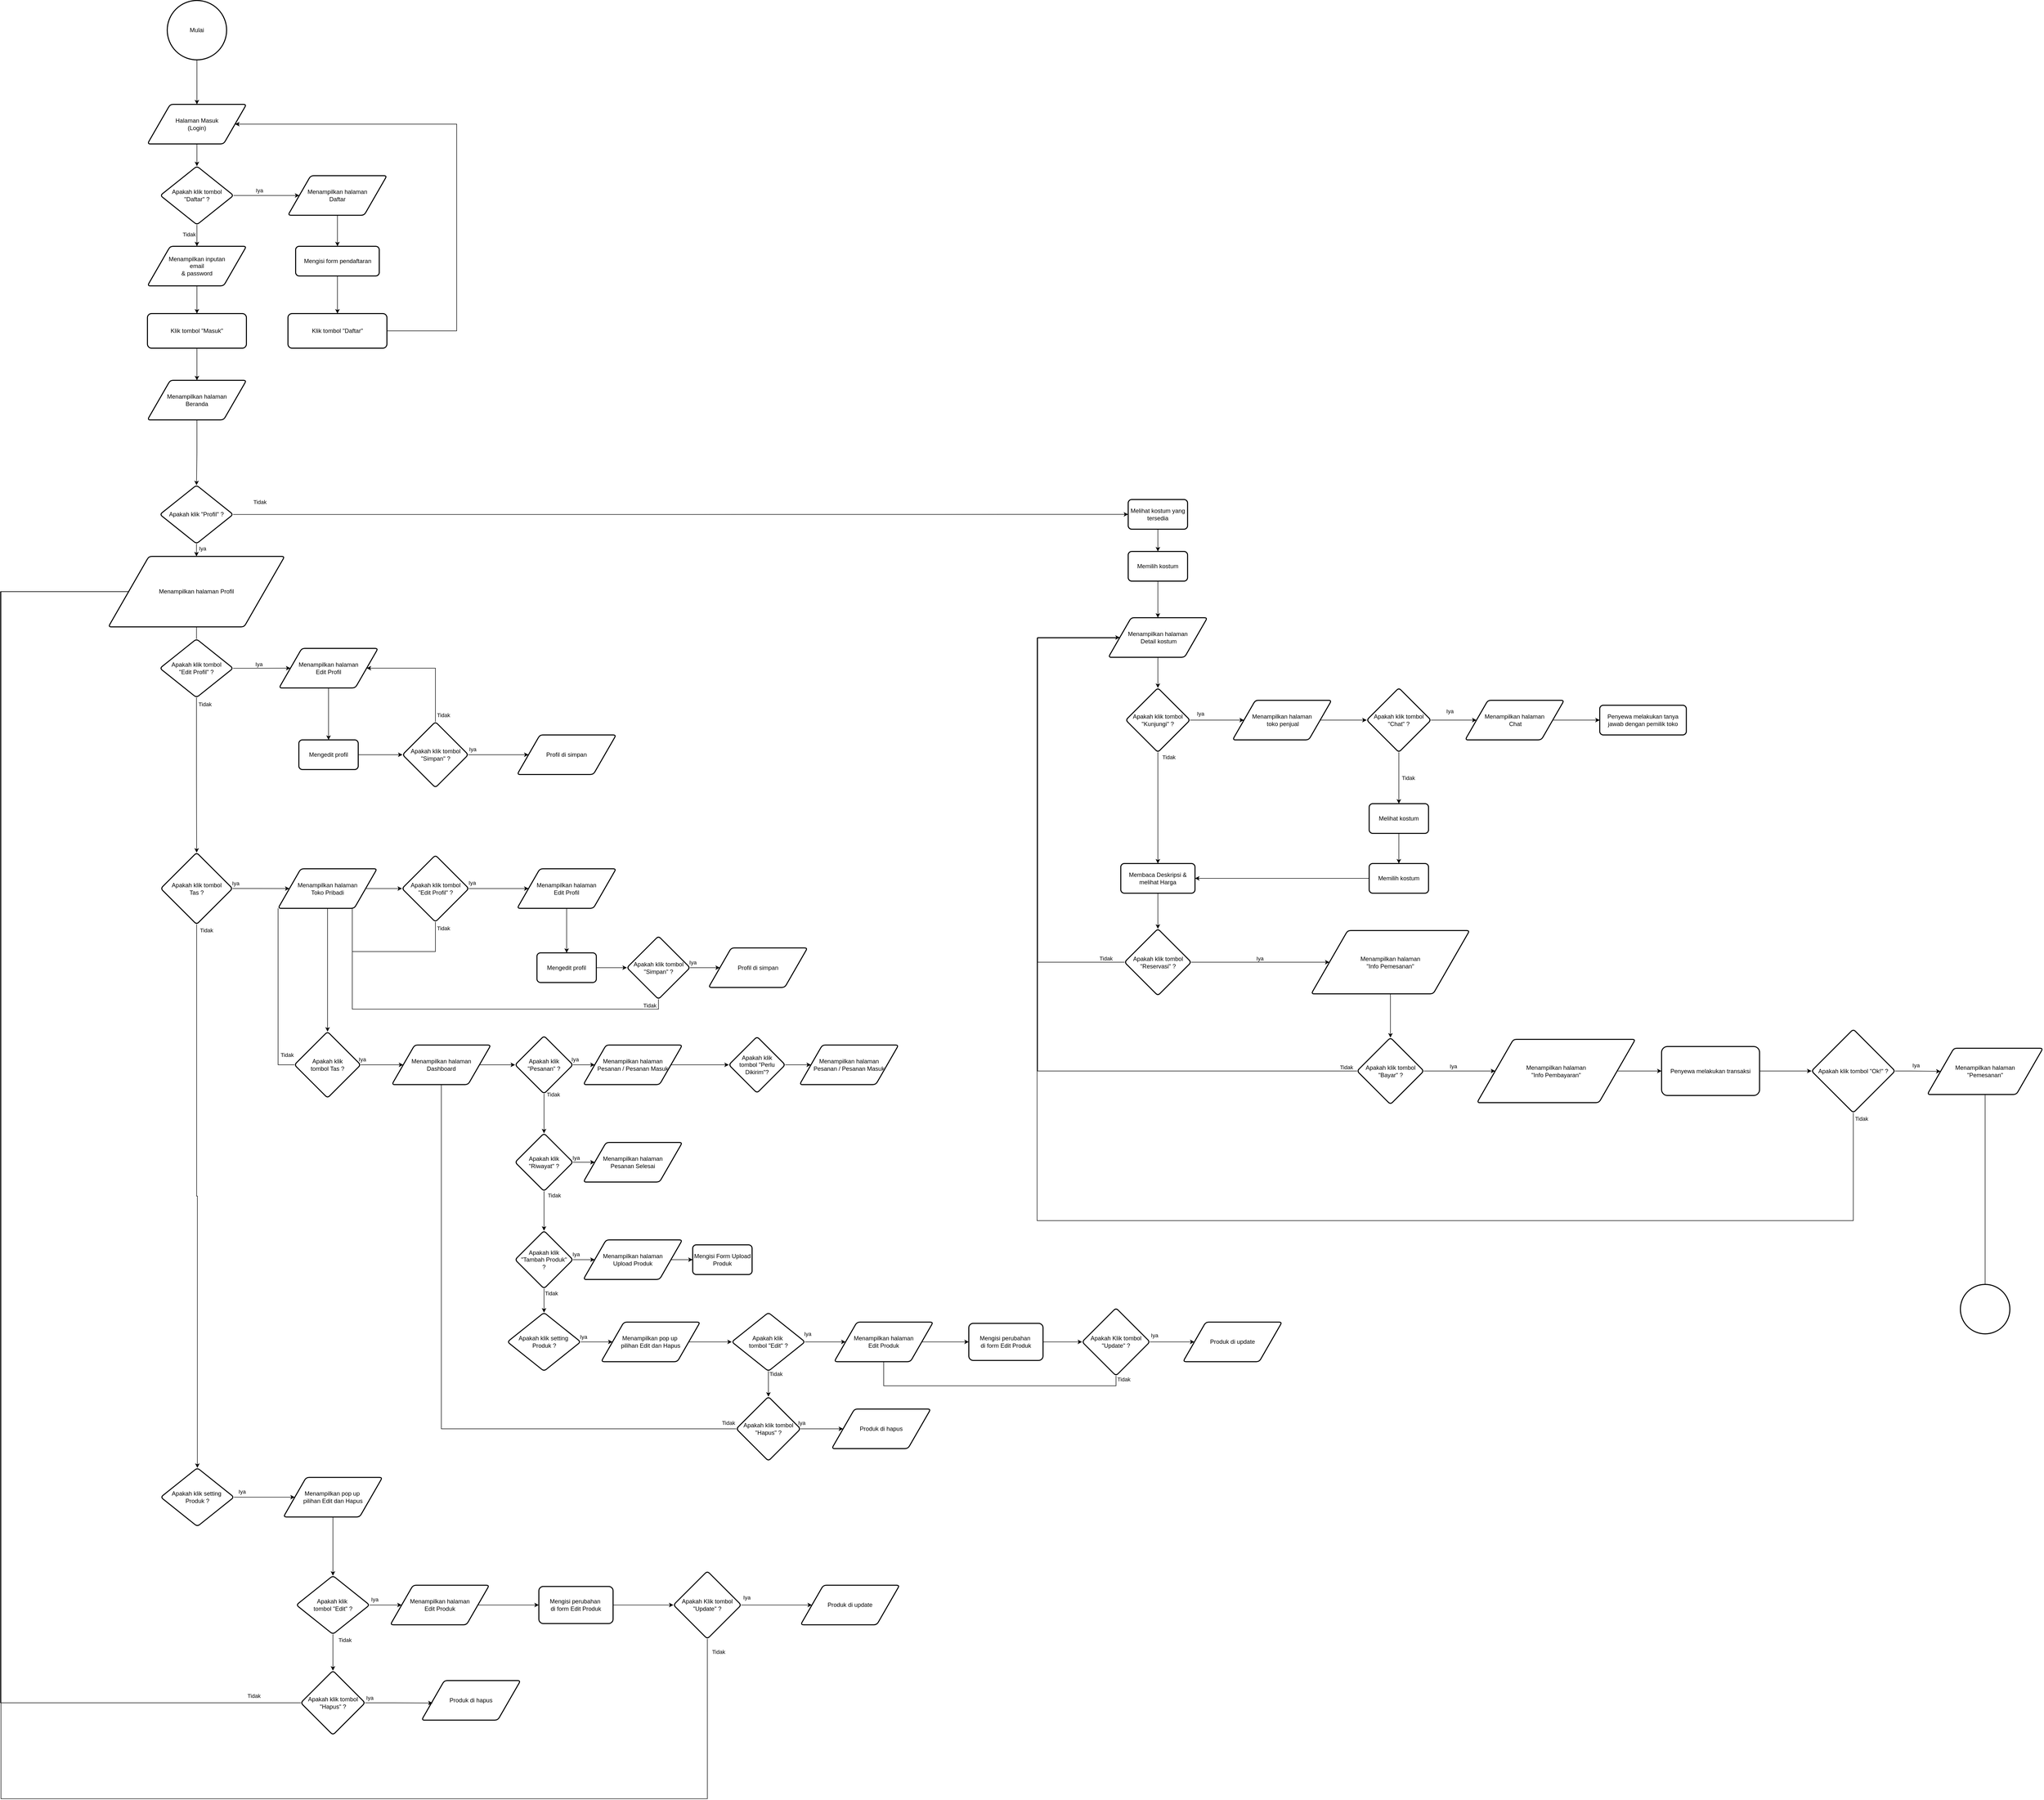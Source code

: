 <mxfile version="28.2.5">
  <diagram id="C5RBs43oDa-KdzZeNtuy" name="Page-1">
    <mxGraphModel dx="1599" dy="1565" grid="0" gridSize="10" guides="1" tooltips="1" connect="1" arrows="1" fold="1" page="1" pageScale="1" pageWidth="827" pageHeight="1169" math="0" shadow="0">
      <root>
        <mxCell id="WIyWlLk6GJQsqaUBKTNV-0" />
        <mxCell id="WIyWlLk6GJQsqaUBKTNV-1" parent="WIyWlLk6GJQsqaUBKTNV-0" />
        <mxCell id="-zmCf4B3LudVhM_SFmna-129" style="edgeStyle=orthogonalEdgeStyle;rounded=0;orthogonalLoop=1;jettySize=auto;html=1;entryX=0;entryY=0.5;entryDx=0;entryDy=0;exitX=0;exitY=0.5;exitDx=0;exitDy=0;endArrow=none;endFill=0;" parent="WIyWlLk6GJQsqaUBKTNV-1" edge="1">
          <mxGeometry relative="1" as="geometry">
            <Array as="points">
              <mxPoint x="1252" y="1366" />
              <mxPoint x="1252" y="586" />
              <mxPoint x="1675" y="586" />
            </Array>
            <mxPoint x="1675" y="590" as="targetPoint" />
          </mxGeometry>
        </mxCell>
        <mxCell id="u_xMSNpEO1qyEQWYSlBW-6" style="edgeStyle=orthogonalEdgeStyle;rounded=0;orthogonalLoop=1;jettySize=auto;html=1;entryX=0.5;entryY=0;entryDx=0;entryDy=0;" parent="WIyWlLk6GJQsqaUBKTNV-1" source="u_xMSNpEO1qyEQWYSlBW-0" target="u_xMSNpEO1qyEQWYSlBW-1" edge="1">
          <mxGeometry relative="1" as="geometry" />
        </mxCell>
        <mxCell id="u_xMSNpEO1qyEQWYSlBW-0" value="Mulai" style="strokeWidth=2;html=1;shape=mxgraph.flowchart.start_2;whiteSpace=wrap;" parent="WIyWlLk6GJQsqaUBKTNV-1" vertex="1">
          <mxGeometry x="-254" y="-598" width="120" height="120" as="geometry" />
        </mxCell>
        <mxCell id="u_xMSNpEO1qyEQWYSlBW-24" value="" style="edgeStyle=orthogonalEdgeStyle;rounded=0;orthogonalLoop=1;jettySize=auto;html=1;" parent="WIyWlLk6GJQsqaUBKTNV-1" source="u_xMSNpEO1qyEQWYSlBW-1" target="u_xMSNpEO1qyEQWYSlBW-5" edge="1">
          <mxGeometry relative="1" as="geometry" />
        </mxCell>
        <mxCell id="u_xMSNpEO1qyEQWYSlBW-1" value="Halaman Masuk&lt;div&gt;(Login)&lt;/div&gt;" style="shape=parallelogram;html=1;strokeWidth=2;perimeter=parallelogramPerimeter;whiteSpace=wrap;rounded=1;arcSize=12;size=0.23;" parent="WIyWlLk6GJQsqaUBKTNV-1" vertex="1">
          <mxGeometry x="-294" y="-388" width="200" height="80" as="geometry" />
        </mxCell>
        <mxCell id="u_xMSNpEO1qyEQWYSlBW-29" value="" style="edgeStyle=orthogonalEdgeStyle;rounded=0;orthogonalLoop=1;jettySize=auto;html=1;" parent="WIyWlLk6GJQsqaUBKTNV-1" source="u_xMSNpEO1qyEQWYSlBW-2" target="u_xMSNpEO1qyEQWYSlBW-3" edge="1">
          <mxGeometry relative="1" as="geometry" />
        </mxCell>
        <mxCell id="u_xMSNpEO1qyEQWYSlBW-2" value="Menampilkan halaman&lt;div&gt;Daftar&lt;br&gt;&lt;/div&gt;" style="shape=parallelogram;html=1;strokeWidth=2;perimeter=parallelogramPerimeter;whiteSpace=wrap;rounded=1;arcSize=12;size=0.23;" parent="WIyWlLk6GJQsqaUBKTNV-1" vertex="1">
          <mxGeometry x="-10" y="-243.8" width="200" height="80" as="geometry" />
        </mxCell>
        <mxCell id="u_xMSNpEO1qyEQWYSlBW-30" value="" style="edgeStyle=orthogonalEdgeStyle;rounded=0;orthogonalLoop=1;jettySize=auto;html=1;" parent="WIyWlLk6GJQsqaUBKTNV-1" source="u_xMSNpEO1qyEQWYSlBW-3" target="u_xMSNpEO1qyEQWYSlBW-28" edge="1">
          <mxGeometry relative="1" as="geometry" />
        </mxCell>
        <mxCell id="u_xMSNpEO1qyEQWYSlBW-3" value="Mengisi form pendaftaran" style="whiteSpace=wrap;html=1;strokeWidth=2;rounded=1;arcSize=12;" parent="WIyWlLk6GJQsqaUBKTNV-1" vertex="1">
          <mxGeometry x="5.5" y="-101" width="169" height="60" as="geometry" />
        </mxCell>
        <mxCell id="u_xMSNpEO1qyEQWYSlBW-13" style="edgeStyle=orthogonalEdgeStyle;rounded=0;orthogonalLoop=1;jettySize=auto;html=1;entryX=0.5;entryY=0;entryDx=0;entryDy=0;" parent="WIyWlLk6GJQsqaUBKTNV-1" source="u_xMSNpEO1qyEQWYSlBW-4" target="u_xMSNpEO1qyEQWYSlBW-12" edge="1">
          <mxGeometry relative="1" as="geometry" />
        </mxCell>
        <mxCell id="u_xMSNpEO1qyEQWYSlBW-4" value="Menampilkan inputan&lt;div&gt;email&lt;div&gt;&amp;amp; password&lt;/div&gt;&lt;/div&gt;" style="shape=parallelogram;html=1;strokeWidth=2;perimeter=parallelogramPerimeter;whiteSpace=wrap;rounded=1;arcSize=12;size=0.23;" parent="WIyWlLk6GJQsqaUBKTNV-1" vertex="1">
          <mxGeometry x="-294" y="-101" width="200" height="80" as="geometry" />
        </mxCell>
        <mxCell id="u_xMSNpEO1qyEQWYSlBW-25" value="" style="edgeStyle=orthogonalEdgeStyle;rounded=0;orthogonalLoop=1;jettySize=auto;html=1;" parent="WIyWlLk6GJQsqaUBKTNV-1" source="u_xMSNpEO1qyEQWYSlBW-5" target="u_xMSNpEO1qyEQWYSlBW-4" edge="1">
          <mxGeometry relative="1" as="geometry" />
        </mxCell>
        <mxCell id="u_xMSNpEO1qyEQWYSlBW-27" value="Tidak" style="edgeLabel;html=1;align=center;verticalAlign=middle;resizable=0;points=[];" parent="u_xMSNpEO1qyEQWYSlBW-25" vertex="1" connectable="0">
          <mxGeometry x="-0.219" y="-7" relative="1" as="geometry">
            <mxPoint x="-9" y="2" as="offset" />
          </mxGeometry>
        </mxCell>
        <mxCell id="u_xMSNpEO1qyEQWYSlBW-26" value="" style="edgeStyle=orthogonalEdgeStyle;rounded=0;orthogonalLoop=1;jettySize=auto;html=1;" parent="WIyWlLk6GJQsqaUBKTNV-1" source="u_xMSNpEO1qyEQWYSlBW-5" target="u_xMSNpEO1qyEQWYSlBW-2" edge="1">
          <mxGeometry relative="1" as="geometry" />
        </mxCell>
        <mxCell id="u_xMSNpEO1qyEQWYSlBW-31" value="Iya" style="edgeLabel;html=1;align=center;verticalAlign=middle;resizable=0;points=[];" parent="u_xMSNpEO1qyEQWYSlBW-26" vertex="1" connectable="0">
          <mxGeometry x="-0.214" y="2" relative="1" as="geometry">
            <mxPoint x="-1" y="-8" as="offset" />
          </mxGeometry>
        </mxCell>
        <mxCell id="u_xMSNpEO1qyEQWYSlBW-5" value="Apakah klik tombol&lt;div&gt;&quot;Daftar&quot; ?&lt;/div&gt;" style="rhombus;whiteSpace=wrap;html=1;strokeWidth=2;rounded=1;arcSize=12;" parent="WIyWlLk6GJQsqaUBKTNV-1" vertex="1">
          <mxGeometry x="-268" y="-263" width="148" height="118.4" as="geometry" />
        </mxCell>
        <mxCell id="u_xMSNpEO1qyEQWYSlBW-34" value="" style="edgeStyle=orthogonalEdgeStyle;rounded=0;orthogonalLoop=1;jettySize=auto;html=1;" parent="WIyWlLk6GJQsqaUBKTNV-1" source="u_xMSNpEO1qyEQWYSlBW-12" target="u_xMSNpEO1qyEQWYSlBW-33" edge="1">
          <mxGeometry relative="1" as="geometry" />
        </mxCell>
        <mxCell id="u_xMSNpEO1qyEQWYSlBW-12" value="Klik tombol &quot;Masuk&quot;" style="whiteSpace=wrap;html=1;strokeWidth=2;rounded=1;arcSize=12;" parent="WIyWlLk6GJQsqaUBKTNV-1" vertex="1">
          <mxGeometry x="-294" y="35" width="200" height="70" as="geometry" />
        </mxCell>
        <mxCell id="u_xMSNpEO1qyEQWYSlBW-32" style="edgeStyle=orthogonalEdgeStyle;rounded=0;orthogonalLoop=1;jettySize=auto;html=1;exitX=1;exitY=0.5;exitDx=0;exitDy=0;entryX=1;entryY=0.5;entryDx=0;entryDy=0;" parent="WIyWlLk6GJQsqaUBKTNV-1" source="u_xMSNpEO1qyEQWYSlBW-28" target="u_xMSNpEO1qyEQWYSlBW-1" edge="1">
          <mxGeometry relative="1" as="geometry">
            <Array as="points">
              <mxPoint x="331" y="70" />
              <mxPoint x="331" y="-348" />
            </Array>
          </mxGeometry>
        </mxCell>
        <mxCell id="u_xMSNpEO1qyEQWYSlBW-28" value="Klik tombol &quot;Daftar&quot;" style="whiteSpace=wrap;html=1;strokeWidth=2;rounded=1;arcSize=12;" parent="WIyWlLk6GJQsqaUBKTNV-1" vertex="1">
          <mxGeometry x="-10" y="35" width="200" height="70" as="geometry" />
        </mxCell>
        <mxCell id="R_wurvHDsAAsMLs7unuo-24" style="edgeStyle=orthogonalEdgeStyle;rounded=0;orthogonalLoop=1;jettySize=auto;html=1;exitX=0.5;exitY=1;exitDx=0;exitDy=0;entryX=0.5;entryY=0;entryDx=0;entryDy=0;" parent="WIyWlLk6GJQsqaUBKTNV-1" source="u_xMSNpEO1qyEQWYSlBW-33" target="u_xMSNpEO1qyEQWYSlBW-89" edge="1">
          <mxGeometry relative="1" as="geometry" />
        </mxCell>
        <mxCell id="u_xMSNpEO1qyEQWYSlBW-33" value="Menampilkan halaman&lt;div&gt;Beranda&lt;/div&gt;" style="shape=parallelogram;html=1;strokeWidth=2;perimeter=parallelogramPerimeter;whiteSpace=wrap;rounded=1;arcSize=12;size=0.23;" parent="WIyWlLk6GJQsqaUBKTNV-1" vertex="1">
          <mxGeometry x="-294" y="170" width="200" height="80" as="geometry" />
        </mxCell>
        <mxCell id="u_xMSNpEO1qyEQWYSlBW-38" value="" style="edgeStyle=orthogonalEdgeStyle;rounded=0;orthogonalLoop=1;jettySize=auto;html=1;" parent="WIyWlLk6GJQsqaUBKTNV-1" source="u_xMSNpEO1qyEQWYSlBW-35" target="u_xMSNpEO1qyEQWYSlBW-37" edge="1">
          <mxGeometry relative="1" as="geometry" />
        </mxCell>
        <mxCell id="u_xMSNpEO1qyEQWYSlBW-35" value="Melihat kostum yang tersedia" style="whiteSpace=wrap;html=1;strokeWidth=2;rounded=1;arcSize=12;" parent="WIyWlLk6GJQsqaUBKTNV-1" vertex="1">
          <mxGeometry x="1688.13" y="411" width="120" height="60" as="geometry" />
        </mxCell>
        <mxCell id="u_xMSNpEO1qyEQWYSlBW-40" value="" style="edgeStyle=orthogonalEdgeStyle;rounded=0;orthogonalLoop=1;jettySize=auto;html=1;" parent="WIyWlLk6GJQsqaUBKTNV-1" source="u_xMSNpEO1qyEQWYSlBW-37" target="u_xMSNpEO1qyEQWYSlBW-39" edge="1">
          <mxGeometry relative="1" as="geometry" />
        </mxCell>
        <mxCell id="u_xMSNpEO1qyEQWYSlBW-37" value="Memilih kostum" style="whiteSpace=wrap;html=1;strokeWidth=2;rounded=1;arcSize=12;" parent="WIyWlLk6GJQsqaUBKTNV-1" vertex="1">
          <mxGeometry x="1688.13" y="516" width="120" height="60" as="geometry" />
        </mxCell>
        <mxCell id="u_xMSNpEO1qyEQWYSlBW-42" value="" style="edgeStyle=orthogonalEdgeStyle;rounded=0;orthogonalLoop=1;jettySize=auto;html=1;" parent="WIyWlLk6GJQsqaUBKTNV-1" source="u_xMSNpEO1qyEQWYSlBW-39" target="u_xMSNpEO1qyEQWYSlBW-41" edge="1">
          <mxGeometry relative="1" as="geometry" />
        </mxCell>
        <mxCell id="u_xMSNpEO1qyEQWYSlBW-39" value="Menampilkan halaman&lt;div&gt;&amp;nbsp;Detail kostum&lt;br&gt;&lt;/div&gt;" style="shape=parallelogram;html=1;strokeWidth=2;perimeter=parallelogramPerimeter;whiteSpace=wrap;rounded=1;arcSize=12;size=0.23;" parent="WIyWlLk6GJQsqaUBKTNV-1" vertex="1">
          <mxGeometry x="1648.13" y="650" width="200" height="80" as="geometry" />
        </mxCell>
        <mxCell id="u_xMSNpEO1qyEQWYSlBW-44" value="" style="edgeStyle=orthogonalEdgeStyle;rounded=0;orthogonalLoop=1;jettySize=auto;html=1;" parent="WIyWlLk6GJQsqaUBKTNV-1" source="u_xMSNpEO1qyEQWYSlBW-41" target="u_xMSNpEO1qyEQWYSlBW-43" edge="1">
          <mxGeometry relative="1" as="geometry" />
        </mxCell>
        <mxCell id="R_wurvHDsAAsMLs7unuo-0" value="Iya" style="edgeLabel;html=1;align=center;verticalAlign=middle;resizable=0;points=[];" parent="u_xMSNpEO1qyEQWYSlBW-44" vertex="1" connectable="0">
          <mxGeometry x="-0.189" y="1" relative="1" as="geometry">
            <mxPoint x="-23" y="-12" as="offset" />
          </mxGeometry>
        </mxCell>
        <mxCell id="u_xMSNpEO1qyEQWYSlBW-57" value="" style="edgeStyle=orthogonalEdgeStyle;rounded=0;orthogonalLoop=1;jettySize=auto;html=1;" parent="WIyWlLk6GJQsqaUBKTNV-1" source="u_xMSNpEO1qyEQWYSlBW-41" target="u_xMSNpEO1qyEQWYSlBW-56" edge="1">
          <mxGeometry relative="1" as="geometry" />
        </mxCell>
        <mxCell id="R_wurvHDsAAsMLs7unuo-1" value="Tidak" style="edgeLabel;html=1;align=center;verticalAlign=middle;resizable=0;points=[];" parent="u_xMSNpEO1qyEQWYSlBW-57" vertex="1" connectable="0">
          <mxGeometry x="-0.532" relative="1" as="geometry">
            <mxPoint x="22" y="-43" as="offset" />
          </mxGeometry>
        </mxCell>
        <mxCell id="u_xMSNpEO1qyEQWYSlBW-41" value="Apakah klik tombol &quot;Kunjungi&quot; ?" style="rhombus;whiteSpace=wrap;html=1;strokeWidth=2;rounded=1;arcSize=12;" parent="WIyWlLk6GJQsqaUBKTNV-1" vertex="1">
          <mxGeometry x="1683.13" y="792" width="130" height="130" as="geometry" />
        </mxCell>
        <mxCell id="u_xMSNpEO1qyEQWYSlBW-46" value="" style="edgeStyle=orthogonalEdgeStyle;rounded=0;orthogonalLoop=1;jettySize=auto;html=1;" parent="WIyWlLk6GJQsqaUBKTNV-1" source="u_xMSNpEO1qyEQWYSlBW-43" target="u_xMSNpEO1qyEQWYSlBW-45" edge="1">
          <mxGeometry relative="1" as="geometry" />
        </mxCell>
        <mxCell id="u_xMSNpEO1qyEQWYSlBW-43" value="Menampilkan halaman&lt;div&gt;&amp;nbsp;toko penjual&lt;/div&gt;" style="shape=parallelogram;html=1;strokeWidth=2;perimeter=parallelogramPerimeter;whiteSpace=wrap;rounded=1;arcSize=12;size=0.23;" parent="WIyWlLk6GJQsqaUBKTNV-1" vertex="1">
          <mxGeometry x="1899.13" y="817" width="200" height="80" as="geometry" />
        </mxCell>
        <mxCell id="u_xMSNpEO1qyEQWYSlBW-48" value="" style="edgeStyle=orthogonalEdgeStyle;rounded=0;orthogonalLoop=1;jettySize=auto;html=1;" parent="WIyWlLk6GJQsqaUBKTNV-1" source="u_xMSNpEO1qyEQWYSlBW-45" target="u_xMSNpEO1qyEQWYSlBW-47" edge="1">
          <mxGeometry relative="1" as="geometry" />
        </mxCell>
        <mxCell id="u_xMSNpEO1qyEQWYSlBW-49" value="Tidak" style="edgeLabel;html=1;align=center;verticalAlign=middle;resizable=0;points=[];" parent="u_xMSNpEO1qyEQWYSlBW-48" vertex="1" connectable="0">
          <mxGeometry x="0.01" y="1" relative="1" as="geometry">
            <mxPoint x="18" y="-1" as="offset" />
          </mxGeometry>
        </mxCell>
        <mxCell id="u_xMSNpEO1qyEQWYSlBW-60" style="edgeStyle=orthogonalEdgeStyle;rounded=0;orthogonalLoop=1;jettySize=auto;html=1;entryX=0;entryY=0.5;entryDx=0;entryDy=0;" parent="WIyWlLk6GJQsqaUBKTNV-1" source="u_xMSNpEO1qyEQWYSlBW-45" target="u_xMSNpEO1qyEQWYSlBW-62" edge="1">
          <mxGeometry relative="1" as="geometry">
            <mxPoint x="2459.13" y="857" as="targetPoint" />
          </mxGeometry>
        </mxCell>
        <mxCell id="u_xMSNpEO1qyEQWYSlBW-65" value="Iya" style="edgeLabel;html=1;align=center;verticalAlign=middle;resizable=0;points=[];" parent="u_xMSNpEO1qyEQWYSlBW-60" vertex="1" connectable="0">
          <mxGeometry x="-0.152" y="-4" relative="1" as="geometry">
            <mxPoint x="-1" y="-22" as="offset" />
          </mxGeometry>
        </mxCell>
        <mxCell id="u_xMSNpEO1qyEQWYSlBW-45" value="Apakah klik tombol &quot;Chat&quot; ?" style="rhombus;whiteSpace=wrap;html=1;strokeWidth=2;rounded=1;arcSize=12;" parent="WIyWlLk6GJQsqaUBKTNV-1" vertex="1">
          <mxGeometry x="2170.13" y="792" width="130" height="130" as="geometry" />
        </mxCell>
        <mxCell id="u_xMSNpEO1qyEQWYSlBW-51" value="" style="edgeStyle=orthogonalEdgeStyle;rounded=0;orthogonalLoop=1;jettySize=auto;html=1;" parent="WIyWlLk6GJQsqaUBKTNV-1" source="u_xMSNpEO1qyEQWYSlBW-47" target="u_xMSNpEO1qyEQWYSlBW-50" edge="1">
          <mxGeometry relative="1" as="geometry" />
        </mxCell>
        <mxCell id="u_xMSNpEO1qyEQWYSlBW-47" value="Melihat kostum" style="whiteSpace=wrap;html=1;strokeWidth=2;rounded=1;arcSize=12;" parent="WIyWlLk6GJQsqaUBKTNV-1" vertex="1">
          <mxGeometry x="2175.13" y="1026" width="120" height="60" as="geometry" />
        </mxCell>
        <mxCell id="u_xMSNpEO1qyEQWYSlBW-58" style="edgeStyle=orthogonalEdgeStyle;rounded=0;orthogonalLoop=1;jettySize=auto;html=1;entryX=1;entryY=0.5;entryDx=0;entryDy=0;" parent="WIyWlLk6GJQsqaUBKTNV-1" source="u_xMSNpEO1qyEQWYSlBW-50" target="u_xMSNpEO1qyEQWYSlBW-56" edge="1">
          <mxGeometry relative="1" as="geometry" />
        </mxCell>
        <mxCell id="u_xMSNpEO1qyEQWYSlBW-50" value="Memilih kostum" style="whiteSpace=wrap;html=1;strokeWidth=2;rounded=1;arcSize=12;" parent="WIyWlLk6GJQsqaUBKTNV-1" vertex="1">
          <mxGeometry x="2175.13" y="1147" width="120" height="60" as="geometry" />
        </mxCell>
        <mxCell id="u_xMSNpEO1qyEQWYSlBW-67" value="" style="edgeStyle=orthogonalEdgeStyle;rounded=0;orthogonalLoop=1;jettySize=auto;html=1;" parent="WIyWlLk6GJQsqaUBKTNV-1" source="u_xMSNpEO1qyEQWYSlBW-56" target="u_xMSNpEO1qyEQWYSlBW-66" edge="1">
          <mxGeometry relative="1" as="geometry" />
        </mxCell>
        <mxCell id="u_xMSNpEO1qyEQWYSlBW-56" value="Membaca Deskripsi &amp;amp; melihat Harga" style="whiteSpace=wrap;html=1;strokeWidth=2;rounded=1;arcSize=12;" parent="WIyWlLk6GJQsqaUBKTNV-1" vertex="1">
          <mxGeometry x="1673.13" y="1147" width="150" height="60" as="geometry" />
        </mxCell>
        <mxCell id="u_xMSNpEO1qyEQWYSlBW-64" value="" style="edgeStyle=orthogonalEdgeStyle;rounded=0;orthogonalLoop=1;jettySize=auto;html=1;" parent="WIyWlLk6GJQsqaUBKTNV-1" source="u_xMSNpEO1qyEQWYSlBW-62" target="u_xMSNpEO1qyEQWYSlBW-63" edge="1">
          <mxGeometry relative="1" as="geometry" />
        </mxCell>
        <mxCell id="u_xMSNpEO1qyEQWYSlBW-62" value="Menampilkan halaman&lt;div&gt;&amp;nbsp;Chat&lt;/div&gt;" style="shape=parallelogram;html=1;strokeWidth=2;perimeter=parallelogramPerimeter;whiteSpace=wrap;rounded=1;arcSize=12;size=0.23;" parent="WIyWlLk6GJQsqaUBKTNV-1" vertex="1">
          <mxGeometry x="2369.13" y="817" width="200" height="80" as="geometry" />
        </mxCell>
        <mxCell id="u_xMSNpEO1qyEQWYSlBW-63" value="Penyewa melakukan tanya jawab dengan pemilik toko" style="whiteSpace=wrap;html=1;strokeWidth=2;rounded=1;arcSize=12;" parent="WIyWlLk6GJQsqaUBKTNV-1" vertex="1">
          <mxGeometry x="2641.13" y="827" width="175" height="60" as="geometry" />
        </mxCell>
        <mxCell id="u_xMSNpEO1qyEQWYSlBW-69" value="" style="edgeStyle=orthogonalEdgeStyle;rounded=0;orthogonalLoop=1;jettySize=auto;html=1;" parent="WIyWlLk6GJQsqaUBKTNV-1" source="u_xMSNpEO1qyEQWYSlBW-66" target="u_xMSNpEO1qyEQWYSlBW-68" edge="1">
          <mxGeometry relative="1" as="geometry" />
        </mxCell>
        <mxCell id="u_xMSNpEO1qyEQWYSlBW-70" value="Iya" style="edgeLabel;html=1;align=center;verticalAlign=middle;resizable=0;points=[];" parent="u_xMSNpEO1qyEQWYSlBW-69" vertex="1" connectable="0">
          <mxGeometry x="0.056" y="3" relative="1" as="geometry">
            <mxPoint x="-9" y="-5" as="offset" />
          </mxGeometry>
        </mxCell>
        <mxCell id="u_xMSNpEO1qyEQWYSlBW-71" style="edgeStyle=orthogonalEdgeStyle;rounded=0;orthogonalLoop=1;jettySize=auto;html=1;entryX=0;entryY=0.5;entryDx=0;entryDy=0;endArrow=none;endFill=0;" parent="WIyWlLk6GJQsqaUBKTNV-1" source="u_xMSNpEO1qyEQWYSlBW-66" target="u_xMSNpEO1qyEQWYSlBW-39" edge="1">
          <mxGeometry relative="1" as="geometry">
            <Array as="points">
              <mxPoint x="1505.13" y="1347" />
              <mxPoint x="1505.13" y="690" />
            </Array>
          </mxGeometry>
        </mxCell>
        <mxCell id="u_xMSNpEO1qyEQWYSlBW-72" value="Tidak" style="edgeLabel;html=1;align=center;verticalAlign=middle;resizable=0;points=[];" parent="u_xMSNpEO1qyEQWYSlBW-71" vertex="1" connectable="0">
          <mxGeometry x="-0.923" y="3" relative="1" as="geometry">
            <mxPoint x="1" y="-11" as="offset" />
          </mxGeometry>
        </mxCell>
        <mxCell id="u_xMSNpEO1qyEQWYSlBW-66" value="Apakah klik tombol &quot;Reservasi&quot; ?" style="rhombus;whiteSpace=wrap;html=1;strokeWidth=2;rounded=1;arcSize=12;" parent="WIyWlLk6GJQsqaUBKTNV-1" vertex="1">
          <mxGeometry x="1680.63" y="1279" width="135" height="135" as="geometry" />
        </mxCell>
        <mxCell id="u_xMSNpEO1qyEQWYSlBW-74" value="" style="edgeStyle=orthogonalEdgeStyle;rounded=0;orthogonalLoop=1;jettySize=auto;html=1;" parent="WIyWlLk6GJQsqaUBKTNV-1" source="u_xMSNpEO1qyEQWYSlBW-68" target="u_xMSNpEO1qyEQWYSlBW-73" edge="1">
          <mxGeometry relative="1" as="geometry" />
        </mxCell>
        <mxCell id="u_xMSNpEO1qyEQWYSlBW-68" value="Menampilkan halaman&lt;div&gt;&quot;Info Pemesanan&quot;&lt;/div&gt;" style="shape=parallelogram;html=1;strokeWidth=2;perimeter=parallelogramPerimeter;whiteSpace=wrap;rounded=1;arcSize=12;size=0.23;" parent="WIyWlLk6GJQsqaUBKTNV-1" vertex="1">
          <mxGeometry x="2058.13" y="1282.5" width="320" height="128" as="geometry" />
        </mxCell>
        <mxCell id="u_xMSNpEO1qyEQWYSlBW-76" value="" style="edgeStyle=orthogonalEdgeStyle;rounded=0;orthogonalLoop=1;jettySize=auto;html=1;" parent="WIyWlLk6GJQsqaUBKTNV-1" source="u_xMSNpEO1qyEQWYSlBW-73" target="u_xMSNpEO1qyEQWYSlBW-75" edge="1">
          <mxGeometry relative="1" as="geometry" />
        </mxCell>
        <mxCell id="u_xMSNpEO1qyEQWYSlBW-77" value="Iya" style="edgeLabel;html=1;align=center;verticalAlign=middle;resizable=0;points=[];" parent="u_xMSNpEO1qyEQWYSlBW-76" vertex="1" connectable="0">
          <mxGeometry x="-0.18" y="3" relative="1" as="geometry">
            <mxPoint y="-7" as="offset" />
          </mxGeometry>
        </mxCell>
        <mxCell id="1IzQJJrlSaSmDRKroWna-1" style="edgeStyle=orthogonalEdgeStyle;rounded=0;orthogonalLoop=1;jettySize=auto;html=1;entryX=0;entryY=0.5;entryDx=0;entryDy=0;" parent="WIyWlLk6GJQsqaUBKTNV-1" source="u_xMSNpEO1qyEQWYSlBW-73" target="u_xMSNpEO1qyEQWYSlBW-39" edge="1">
          <mxGeometry relative="1" as="geometry">
            <Array as="points">
              <mxPoint x="1505" y="1567" />
              <mxPoint x="1505" y="690" />
            </Array>
          </mxGeometry>
        </mxCell>
        <mxCell id="1IzQJJrlSaSmDRKroWna-2" value="Tidak" style="edgeLabel;html=1;align=center;verticalAlign=middle;resizable=0;points=[];" parent="1IzQJJrlSaSmDRKroWna-1" vertex="1" connectable="0">
          <mxGeometry x="-0.973" relative="1" as="geometry">
            <mxPoint x="1" y="-8" as="offset" />
          </mxGeometry>
        </mxCell>
        <mxCell id="u_xMSNpEO1qyEQWYSlBW-73" value="Apakah klik tombol &quot;Bayar&quot; ?" style="rhombus;whiteSpace=wrap;html=1;strokeWidth=2;rounded=1;arcSize=12;" parent="WIyWlLk6GJQsqaUBKTNV-1" vertex="1">
          <mxGeometry x="2150.63" y="1499" width="135" height="135" as="geometry" />
        </mxCell>
        <mxCell id="u_xMSNpEO1qyEQWYSlBW-79" value="" style="edgeStyle=orthogonalEdgeStyle;rounded=0;orthogonalLoop=1;jettySize=auto;html=1;" parent="WIyWlLk6GJQsqaUBKTNV-1" source="u_xMSNpEO1qyEQWYSlBW-75" target="u_xMSNpEO1qyEQWYSlBW-78" edge="1">
          <mxGeometry relative="1" as="geometry" />
        </mxCell>
        <mxCell id="u_xMSNpEO1qyEQWYSlBW-75" value="Menampilkan halaman&lt;div&gt;&quot;Info Pembayaran&quot;&lt;/div&gt;" style="shape=parallelogram;html=1;strokeWidth=2;perimeter=parallelogramPerimeter;whiteSpace=wrap;rounded=1;arcSize=12;size=0.23;" parent="WIyWlLk6GJQsqaUBKTNV-1" vertex="1">
          <mxGeometry x="2393.13" y="1502.5" width="320" height="128" as="geometry" />
        </mxCell>
        <mxCell id="u_xMSNpEO1qyEQWYSlBW-81" value="" style="edgeStyle=orthogonalEdgeStyle;rounded=0;orthogonalLoop=1;jettySize=auto;html=1;" parent="WIyWlLk6GJQsqaUBKTNV-1" source="u_xMSNpEO1qyEQWYSlBW-78" target="u_xMSNpEO1qyEQWYSlBW-80" edge="1">
          <mxGeometry relative="1" as="geometry" />
        </mxCell>
        <mxCell id="u_xMSNpEO1qyEQWYSlBW-78" value="Penyewa melakukan transaksi" style="whiteSpace=wrap;html=1;strokeWidth=2;rounded=1;arcSize=12;" parent="WIyWlLk6GJQsqaUBKTNV-1" vertex="1">
          <mxGeometry x="2766.13" y="1517" width="198" height="99" as="geometry" />
        </mxCell>
        <mxCell id="u_xMSNpEO1qyEQWYSlBW-83" value="" style="edgeStyle=orthogonalEdgeStyle;rounded=0;orthogonalLoop=1;jettySize=auto;html=1;" parent="WIyWlLk6GJQsqaUBKTNV-1" source="u_xMSNpEO1qyEQWYSlBW-80" target="u_xMSNpEO1qyEQWYSlBW-82" edge="1">
          <mxGeometry relative="1" as="geometry" />
        </mxCell>
        <mxCell id="u_xMSNpEO1qyEQWYSlBW-84" value="Iya" style="edgeLabel;html=1;align=center;verticalAlign=middle;resizable=0;points=[];" parent="u_xMSNpEO1qyEQWYSlBW-83" vertex="1" connectable="0">
          <mxGeometry x="-0.091" relative="1" as="geometry">
            <mxPoint y="-13" as="offset" />
          </mxGeometry>
        </mxCell>
        <mxCell id="u_xMSNpEO1qyEQWYSlBW-85" style="edgeStyle=orthogonalEdgeStyle;rounded=0;orthogonalLoop=1;jettySize=auto;html=1;entryX=0;entryY=0.5;entryDx=0;entryDy=0;endArrow=none;endFill=0;exitX=0.5;exitY=1;exitDx=0;exitDy=0;" parent="WIyWlLk6GJQsqaUBKTNV-1" source="u_xMSNpEO1qyEQWYSlBW-80" target="u_xMSNpEO1qyEQWYSlBW-39" edge="1">
          <mxGeometry relative="1" as="geometry">
            <mxPoint x="1671.13" y="713" as="targetPoint" />
            <mxPoint x="3155.701" y="1680.929" as="sourcePoint" />
            <Array as="points">
              <mxPoint x="3154" y="1869" />
              <mxPoint x="1504" y="1869" />
              <mxPoint x="1504" y="691" />
              <mxPoint x="1671" y="691" />
            </Array>
          </mxGeometry>
        </mxCell>
        <mxCell id="u_xMSNpEO1qyEQWYSlBW-86" value="Tidak" style="edgeLabel;html=1;align=center;verticalAlign=middle;resizable=0;points=[];" parent="u_xMSNpEO1qyEQWYSlBW-85" vertex="1" connectable="0">
          <mxGeometry x="-0.963" y="3" relative="1" as="geometry">
            <mxPoint x="13" y="-48" as="offset" />
          </mxGeometry>
        </mxCell>
        <mxCell id="u_xMSNpEO1qyEQWYSlBW-80" value="Apakah klik tombol &quot;Ok!&quot; ?" style="rhombus;whiteSpace=wrap;html=1;strokeWidth=2;rounded=1;arcSize=12;" parent="WIyWlLk6GJQsqaUBKTNV-1" vertex="1">
          <mxGeometry x="3069.13" y="1482" width="169" height="169" as="geometry" />
        </mxCell>
        <mxCell id="u_xMSNpEO1qyEQWYSlBW-82" value="Menampilkan halaman&lt;div&gt;&quot;Pemesanan&quot;&lt;/div&gt;" style="shape=parallelogram;html=1;strokeWidth=2;perimeter=parallelogramPerimeter;whiteSpace=wrap;rounded=1;arcSize=12;size=0.23;" parent="WIyWlLk6GJQsqaUBKTNV-1" vertex="1">
          <mxGeometry x="3303.13" y="1520.5" width="233.75" height="93.5" as="geometry" />
        </mxCell>
        <mxCell id="u_xMSNpEO1qyEQWYSlBW-87" value="" style="strokeWidth=2;html=1;shape=mxgraph.flowchart.start_2;whiteSpace=wrap;" parent="WIyWlLk6GJQsqaUBKTNV-1" vertex="1">
          <mxGeometry x="3370.01" y="1998" width="100" height="100" as="geometry" />
        </mxCell>
        <mxCell id="u_xMSNpEO1qyEQWYSlBW-88" style="edgeStyle=orthogonalEdgeStyle;rounded=0;orthogonalLoop=1;jettySize=auto;html=1;entryX=0.5;entryY=0;entryDx=0;entryDy=0;entryPerimeter=0;endArrow=none;endFill=0;" parent="WIyWlLk6GJQsqaUBKTNV-1" source="u_xMSNpEO1qyEQWYSlBW-82" target="u_xMSNpEO1qyEQWYSlBW-87" edge="1">
          <mxGeometry relative="1" as="geometry" />
        </mxCell>
        <mxCell id="u_xMSNpEO1qyEQWYSlBW-94" value="" style="edgeStyle=orthogonalEdgeStyle;rounded=0;orthogonalLoop=1;jettySize=auto;html=1;" parent="WIyWlLk6GJQsqaUBKTNV-1" source="u_xMSNpEO1qyEQWYSlBW-89" target="u_xMSNpEO1qyEQWYSlBW-93" edge="1">
          <mxGeometry relative="1" as="geometry" />
        </mxCell>
        <mxCell id="u_xMSNpEO1qyEQWYSlBW-107" value="Iya" style="edgeLabel;html=1;align=center;verticalAlign=middle;resizable=0;points=[];" parent="u_xMSNpEO1qyEQWYSlBW-94" vertex="1" connectable="0">
          <mxGeometry x="-0.107" y="3" relative="1" as="geometry">
            <mxPoint x="9" y="-2" as="offset" />
          </mxGeometry>
        </mxCell>
        <mxCell id="R_wurvHDsAAsMLs7unuo-25" style="edgeStyle=orthogonalEdgeStyle;rounded=0;orthogonalLoop=1;jettySize=auto;html=1;exitX=1;exitY=0.5;exitDx=0;exitDy=0;entryX=0;entryY=0.5;entryDx=0;entryDy=0;" parent="WIyWlLk6GJQsqaUBKTNV-1" source="u_xMSNpEO1qyEQWYSlBW-89" target="u_xMSNpEO1qyEQWYSlBW-35" edge="1">
          <mxGeometry relative="1" as="geometry" />
        </mxCell>
        <mxCell id="R_wurvHDsAAsMLs7unuo-27" value="Tidak" style="edgeLabel;html=1;align=center;verticalAlign=middle;resizable=0;points=[];" parent="R_wurvHDsAAsMLs7unuo-25" vertex="1" connectable="0">
          <mxGeometry x="-0.929" y="1" relative="1" as="geometry">
            <mxPoint x="-10" y="-24" as="offset" />
          </mxGeometry>
        </mxCell>
        <mxCell id="u_xMSNpEO1qyEQWYSlBW-89" value="Apakah klik &quot;Profil&quot; ?" style="rhombus;whiteSpace=wrap;html=1;strokeWidth=2;rounded=1;arcSize=12;" parent="WIyWlLk6GJQsqaUBKTNV-1" vertex="1">
          <mxGeometry x="-268.86" y="382" width="148" height="118.4" as="geometry" />
        </mxCell>
        <mxCell id="u_xMSNpEO1qyEQWYSlBW-122" value="" style="edgeStyle=orthogonalEdgeStyle;rounded=0;orthogonalLoop=1;jettySize=auto;html=1;endArrow=none;endFill=0;" parent="WIyWlLk6GJQsqaUBKTNV-1" source="u_xMSNpEO1qyEQWYSlBW-93" target="u_xMSNpEO1qyEQWYSlBW-95" edge="1">
          <mxGeometry relative="1" as="geometry" />
        </mxCell>
        <mxCell id="u_xMSNpEO1qyEQWYSlBW-93" value="Menampilkan halaman&amp;nbsp;&lt;span style=&quot;background-color: transparent; color: light-dark(rgb(0, 0, 0), rgb(255, 255, 255));&quot;&gt;Profil&lt;/span&gt;" style="shape=parallelogram;html=1;strokeWidth=2;perimeter=parallelogramPerimeter;whiteSpace=wrap;rounded=1;arcSize=12;size=0.23;" parent="WIyWlLk6GJQsqaUBKTNV-1" vertex="1">
          <mxGeometry x="-373.0" y="526" width="356.28" height="142.52" as="geometry" />
        </mxCell>
        <mxCell id="u_xMSNpEO1qyEQWYSlBW-120" value="" style="edgeStyle=orthogonalEdgeStyle;rounded=0;orthogonalLoop=1;jettySize=auto;html=1;" parent="WIyWlLk6GJQsqaUBKTNV-1" source="u_xMSNpEO1qyEQWYSlBW-95" target="u_xMSNpEO1qyEQWYSlBW-98" edge="1">
          <mxGeometry relative="1" as="geometry" />
        </mxCell>
        <mxCell id="u_xMSNpEO1qyEQWYSlBW-121" value="Iya" style="edgeLabel;html=1;align=center;verticalAlign=middle;resizable=0;points=[];" parent="u_xMSNpEO1qyEQWYSlBW-120" vertex="1" connectable="0">
          <mxGeometry x="-0.045" relative="1" as="geometry">
            <mxPoint x="-4" y="-8" as="offset" />
          </mxGeometry>
        </mxCell>
        <mxCell id="1IzQJJrlSaSmDRKroWna-4" value="" style="edgeStyle=orthogonalEdgeStyle;rounded=0;orthogonalLoop=1;jettySize=auto;html=1;" parent="WIyWlLk6GJQsqaUBKTNV-1" source="u_xMSNpEO1qyEQWYSlBW-95" target="1IzQJJrlSaSmDRKroWna-3" edge="1">
          <mxGeometry relative="1" as="geometry" />
        </mxCell>
        <mxCell id="1IzQJJrlSaSmDRKroWna-8" value="Tidak" style="edgeLabel;html=1;align=center;verticalAlign=middle;resizable=0;points=[];" parent="1IzQJJrlSaSmDRKroWna-4" vertex="1" connectable="0">
          <mxGeometry x="-0.816" y="-1" relative="1" as="geometry">
            <mxPoint x="18" y="-16" as="offset" />
          </mxGeometry>
        </mxCell>
        <mxCell id="u_xMSNpEO1qyEQWYSlBW-95" value="Apakah klik tombol&lt;div&gt;&quot;Edit Profil&quot; ?&lt;/div&gt;" style="rhombus;whiteSpace=wrap;html=1;strokeWidth=2;rounded=1;arcSize=12;" parent="WIyWlLk6GJQsqaUBKTNV-1" vertex="1">
          <mxGeometry x="-268.86" y="693" width="148" height="118.4" as="geometry" />
        </mxCell>
        <mxCell id="u_xMSNpEO1qyEQWYSlBW-111" value="" style="edgeStyle=orthogonalEdgeStyle;rounded=0;orthogonalLoop=1;jettySize=auto;html=1;" parent="WIyWlLk6GJQsqaUBKTNV-1" source="u_xMSNpEO1qyEQWYSlBW-98" target="u_xMSNpEO1qyEQWYSlBW-100" edge="1">
          <mxGeometry relative="1" as="geometry" />
        </mxCell>
        <mxCell id="u_xMSNpEO1qyEQWYSlBW-98" value="Menampilkan halaman&lt;div&gt;Edit Profil&lt;/div&gt;" style="shape=parallelogram;html=1;strokeWidth=2;perimeter=parallelogramPerimeter;whiteSpace=wrap;rounded=1;arcSize=12;size=0.23;" parent="WIyWlLk6GJQsqaUBKTNV-1" vertex="1">
          <mxGeometry x="-28.0" y="712" width="200" height="80" as="geometry" />
        </mxCell>
        <mxCell id="u_xMSNpEO1qyEQWYSlBW-157" value="" style="edgeStyle=orthogonalEdgeStyle;rounded=0;orthogonalLoop=1;jettySize=auto;html=1;" parent="WIyWlLk6GJQsqaUBKTNV-1" source="u_xMSNpEO1qyEQWYSlBW-100" target="u_xMSNpEO1qyEQWYSlBW-156" edge="1">
          <mxGeometry relative="1" as="geometry" />
        </mxCell>
        <mxCell id="u_xMSNpEO1qyEQWYSlBW-100" value="Mengedit profil" style="whiteSpace=wrap;html=1;strokeWidth=2;rounded=1;arcSize=12;" parent="WIyWlLk6GJQsqaUBKTNV-1" vertex="1">
          <mxGeometry x="12.0" y="897" width="120" height="60" as="geometry" />
        </mxCell>
        <mxCell id="u_xMSNpEO1qyEQWYSlBW-140" value="" style="edgeStyle=orthogonalEdgeStyle;rounded=0;orthogonalLoop=1;jettySize=auto;html=1;" parent="WIyWlLk6GJQsqaUBKTNV-1" source="u_xMSNpEO1qyEQWYSlBW-138" target="u_xMSNpEO1qyEQWYSlBW-139" edge="1">
          <mxGeometry relative="1" as="geometry" />
        </mxCell>
        <mxCell id="R_wurvHDsAAsMLs7unuo-6" value="Iya" style="edgeLabel;html=1;align=center;verticalAlign=middle;resizable=0;points=[];" parent="u_xMSNpEO1qyEQWYSlBW-140" vertex="1" connectable="0">
          <mxGeometry x="-0.499" y="3" relative="1" as="geometry">
            <mxPoint x="-15" y="-8" as="offset" />
          </mxGeometry>
        </mxCell>
        <mxCell id="u_xMSNpEO1qyEQWYSlBW-138" value="Apakah klik setting&amp;nbsp;&lt;div&gt;&lt;div&gt;Produk ?&lt;/div&gt;&lt;/div&gt;" style="rhombus;whiteSpace=wrap;html=1;strokeWidth=2;rounded=1;arcSize=12;" parent="WIyWlLk6GJQsqaUBKTNV-1" vertex="1">
          <mxGeometry x="-267.14" y="2369" width="148" height="118.4" as="geometry" />
        </mxCell>
        <mxCell id="u_xMSNpEO1qyEQWYSlBW-142" value="" style="edgeStyle=orthogonalEdgeStyle;rounded=0;orthogonalLoop=1;jettySize=auto;html=1;" parent="WIyWlLk6GJQsqaUBKTNV-1" source="u_xMSNpEO1qyEQWYSlBW-139" target="u_xMSNpEO1qyEQWYSlBW-141" edge="1">
          <mxGeometry relative="1" as="geometry" />
        </mxCell>
        <mxCell id="u_xMSNpEO1qyEQWYSlBW-139" value="Menampilkan pop up&amp;nbsp;&lt;div&gt;pilihan&amp;nbsp;&lt;span style=&quot;background-color: transparent; color: light-dark(rgb(0, 0, 0), rgb(255, 255, 255));&quot;&gt;Edit dan Hapus&lt;/span&gt;&lt;/div&gt;" style="shape=parallelogram;html=1;strokeWidth=2;perimeter=parallelogramPerimeter;whiteSpace=wrap;rounded=1;arcSize=12;size=0.23;" parent="WIyWlLk6GJQsqaUBKTNV-1" vertex="1">
          <mxGeometry x="-19.14" y="2388.2" width="200" height="80" as="geometry" />
        </mxCell>
        <mxCell id="u_xMSNpEO1qyEQWYSlBW-148" value="" style="edgeStyle=orthogonalEdgeStyle;rounded=0;orthogonalLoop=1;jettySize=auto;html=1;" parent="WIyWlLk6GJQsqaUBKTNV-1" source="u_xMSNpEO1qyEQWYSlBW-141" target="u_xMSNpEO1qyEQWYSlBW-147" edge="1">
          <mxGeometry relative="1" as="geometry" />
        </mxCell>
        <mxCell id="R_wurvHDsAAsMLs7unuo-7" value="Iya" style="edgeLabel;html=1;align=center;verticalAlign=middle;resizable=0;points=[];" parent="u_xMSNpEO1qyEQWYSlBW-148" vertex="1" connectable="0">
          <mxGeometry x="-0.195" y="-2" relative="1" as="geometry">
            <mxPoint x="-16" y="-13" as="offset" />
          </mxGeometry>
        </mxCell>
        <mxCell id="R_wurvHDsAAsMLs7unuo-9" value="" style="edgeStyle=orthogonalEdgeStyle;rounded=0;orthogonalLoop=1;jettySize=auto;html=1;" parent="WIyWlLk6GJQsqaUBKTNV-1" source="u_xMSNpEO1qyEQWYSlBW-141" target="R_wurvHDsAAsMLs7unuo-8" edge="1">
          <mxGeometry relative="1" as="geometry" />
        </mxCell>
        <mxCell id="R_wurvHDsAAsMLs7unuo-10" value="Tidak" style="edgeLabel;html=1;align=center;verticalAlign=middle;resizable=0;points=[];" parent="R_wurvHDsAAsMLs7unuo-9" vertex="1" connectable="0">
          <mxGeometry x="0.051" y="3" relative="1" as="geometry">
            <mxPoint x="21" y="-27" as="offset" />
          </mxGeometry>
        </mxCell>
        <mxCell id="u_xMSNpEO1qyEQWYSlBW-141" value="Apakah klik&amp;nbsp;&lt;div&gt;&lt;div&gt;tombol &quot;Edit&quot; ?&lt;/div&gt;&lt;/div&gt;" style="rhombus;whiteSpace=wrap;html=1;strokeWidth=2;rounded=1;arcSize=12;" parent="WIyWlLk6GJQsqaUBKTNV-1" vertex="1">
          <mxGeometry x="6.86" y="2587" width="148" height="118.4" as="geometry" />
        </mxCell>
        <mxCell id="u_xMSNpEO1qyEQWYSlBW-150" value="" style="edgeStyle=orthogonalEdgeStyle;rounded=0;orthogonalLoop=1;jettySize=auto;html=1;" parent="WIyWlLk6GJQsqaUBKTNV-1" source="u_xMSNpEO1qyEQWYSlBW-147" target="u_xMSNpEO1qyEQWYSlBW-149" edge="1">
          <mxGeometry relative="1" as="geometry" />
        </mxCell>
        <mxCell id="u_xMSNpEO1qyEQWYSlBW-147" value="Menampilkan halaman&lt;div&gt;Edit Produk&lt;/div&gt;" style="shape=parallelogram;html=1;strokeWidth=2;perimeter=parallelogramPerimeter;whiteSpace=wrap;rounded=1;arcSize=12;size=0.23;" parent="WIyWlLk6GJQsqaUBKTNV-1" vertex="1">
          <mxGeometry x="196.86" y="2606.2" width="200" height="80" as="geometry" />
        </mxCell>
        <mxCell id="u_xMSNpEO1qyEQWYSlBW-152" value="" style="edgeStyle=orthogonalEdgeStyle;rounded=0;orthogonalLoop=1;jettySize=auto;html=1;" parent="WIyWlLk6GJQsqaUBKTNV-1" source="u_xMSNpEO1qyEQWYSlBW-149" target="u_xMSNpEO1qyEQWYSlBW-151" edge="1">
          <mxGeometry relative="1" as="geometry" />
        </mxCell>
        <mxCell id="u_xMSNpEO1qyEQWYSlBW-149" value="Mengisi perubahan&amp;nbsp;&lt;div&gt;di form Edit Produk&lt;/div&gt;" style="whiteSpace=wrap;html=1;strokeWidth=2;rounded=1;arcSize=12;" parent="WIyWlLk6GJQsqaUBKTNV-1" vertex="1">
          <mxGeometry x="497.06" y="2608.7" width="150" height="75" as="geometry" />
        </mxCell>
        <mxCell id="R_wurvHDsAAsMLs7unuo-17" style="edgeStyle=orthogonalEdgeStyle;rounded=0;orthogonalLoop=1;jettySize=auto;html=1;exitX=1;exitY=0.5;exitDx=0;exitDy=0;entryX=0;entryY=0.5;entryDx=0;entryDy=0;" parent="WIyWlLk6GJQsqaUBKTNV-1" source="u_xMSNpEO1qyEQWYSlBW-151" target="R_wurvHDsAAsMLs7unuo-16" edge="1">
          <mxGeometry relative="1" as="geometry" />
        </mxCell>
        <mxCell id="R_wurvHDsAAsMLs7unuo-18" value="Iya" style="edgeLabel;html=1;align=center;verticalAlign=middle;resizable=0;points=[];" parent="R_wurvHDsAAsMLs7unuo-17" vertex="1" connectable="0">
          <mxGeometry x="-0.637" relative="1" as="geometry">
            <mxPoint x="-15" y="-15" as="offset" />
          </mxGeometry>
        </mxCell>
        <mxCell id="R_wurvHDsAAsMLs7unuo-20" style="edgeStyle=orthogonalEdgeStyle;rounded=0;orthogonalLoop=1;jettySize=auto;html=1;exitX=0.5;exitY=1;exitDx=0;exitDy=0;entryX=0;entryY=0.5;entryDx=0;entryDy=0;endArrow=none;endFill=0;" parent="WIyWlLk6GJQsqaUBKTNV-1" source="u_xMSNpEO1qyEQWYSlBW-151" target="u_xMSNpEO1qyEQWYSlBW-93" edge="1">
          <mxGeometry relative="1" as="geometry">
            <Array as="points">
              <mxPoint x="838" y="3038" />
              <mxPoint x="-590" y="3038" />
              <mxPoint x="-590" y="597" />
            </Array>
          </mxGeometry>
        </mxCell>
        <mxCell id="R_wurvHDsAAsMLs7unuo-21" value="Tidak" style="edgeLabel;html=1;align=center;verticalAlign=middle;resizable=0;points=[];" parent="R_wurvHDsAAsMLs7unuo-20" vertex="1" connectable="0">
          <mxGeometry x="-0.979" y="2" relative="1" as="geometry">
            <mxPoint x="20" y="-20" as="offset" />
          </mxGeometry>
        </mxCell>
        <mxCell id="u_xMSNpEO1qyEQWYSlBW-151" value="Apakah Klik tombol &quot;Update&quot; ?" style="rhombus;whiteSpace=wrap;html=1;strokeWidth=2;rounded=1;arcSize=12;" parent="WIyWlLk6GJQsqaUBKTNV-1" vertex="1">
          <mxGeometry x="769.06" y="2577.7" width="137" height="137" as="geometry" />
        </mxCell>
        <mxCell id="u_xMSNpEO1qyEQWYSlBW-158" style="edgeStyle=orthogonalEdgeStyle;rounded=0;orthogonalLoop=1;jettySize=auto;html=1;entryX=1;entryY=0.5;entryDx=0;entryDy=0;" parent="WIyWlLk6GJQsqaUBKTNV-1" source="u_xMSNpEO1qyEQWYSlBW-156" target="u_xMSNpEO1qyEQWYSlBW-98" edge="1">
          <mxGeometry relative="1" as="geometry">
            <Array as="points">
              <mxPoint x="288.0" y="752" />
            </Array>
          </mxGeometry>
        </mxCell>
        <mxCell id="u_xMSNpEO1qyEQWYSlBW-160" value="Tidak" style="edgeLabel;html=1;align=center;verticalAlign=middle;resizable=0;points=[];" parent="u_xMSNpEO1qyEQWYSlBW-158" vertex="1" connectable="0">
          <mxGeometry x="-0.885" y="-3" relative="1" as="geometry">
            <mxPoint x="13" as="offset" />
          </mxGeometry>
        </mxCell>
        <mxCell id="R_wurvHDsAAsMLs7unuo-29" style="edgeStyle=orthogonalEdgeStyle;rounded=0;orthogonalLoop=1;jettySize=auto;html=1;exitX=1;exitY=0.5;exitDx=0;exitDy=0;entryX=0;entryY=0.5;entryDx=0;entryDy=0;" parent="WIyWlLk6GJQsqaUBKTNV-1" source="u_xMSNpEO1qyEQWYSlBW-156" target="R_wurvHDsAAsMLs7unuo-28" edge="1">
          <mxGeometry relative="1" as="geometry" />
        </mxCell>
        <mxCell id="R_wurvHDsAAsMLs7unuo-30" value="Iya" style="edgeLabel;html=1;align=center;verticalAlign=middle;resizable=0;points=[];" parent="R_wurvHDsAAsMLs7unuo-29" vertex="1" connectable="0">
          <mxGeometry x="-0.627" y="5" relative="1" as="geometry">
            <mxPoint x="-14" y="-6" as="offset" />
          </mxGeometry>
        </mxCell>
        <mxCell id="u_xMSNpEO1qyEQWYSlBW-156" value="Apakah klik tombol &quot;Simpan&quot; ?" style="rhombus;whiteSpace=wrap;html=1;strokeWidth=2;rounded=1;arcSize=12;" parent="WIyWlLk6GJQsqaUBKTNV-1" vertex="1">
          <mxGeometry x="221.5" y="860.5" width="133" height="133" as="geometry" />
        </mxCell>
        <mxCell id="R_wurvHDsAAsMLs7unuo-12" style="edgeStyle=orthogonalEdgeStyle;rounded=0;orthogonalLoop=1;jettySize=auto;html=1;exitX=0;exitY=0.5;exitDx=0;exitDy=0;entryX=0;entryY=0.5;entryDx=0;entryDy=0;endArrow=none;endFill=0;" parent="WIyWlLk6GJQsqaUBKTNV-1" source="R_wurvHDsAAsMLs7unuo-8" target="u_xMSNpEO1qyEQWYSlBW-93" edge="1">
          <mxGeometry relative="1" as="geometry">
            <Array as="points">
              <mxPoint x="-591" y="2844" />
              <mxPoint x="-591" y="597" />
            </Array>
          </mxGeometry>
        </mxCell>
        <mxCell id="R_wurvHDsAAsMLs7unuo-13" value="Tidak" style="edgeLabel;html=1;align=center;verticalAlign=middle;resizable=0;points=[];" parent="R_wurvHDsAAsMLs7unuo-12" vertex="1" connectable="0">
          <mxGeometry x="-0.837" y="4" relative="1" as="geometry">
            <mxPoint x="158" y="-18" as="offset" />
          </mxGeometry>
        </mxCell>
        <mxCell id="R_wurvHDsAAsMLs7unuo-8" value="Apakah klik tombol &quot;Hapus&quot; ?" style="rhombus;whiteSpace=wrap;html=1;strokeWidth=2;rounded=1;arcSize=12;" parent="WIyWlLk6GJQsqaUBKTNV-1" vertex="1">
          <mxGeometry x="15.86" y="2779" width="130" height="130" as="geometry" />
        </mxCell>
        <mxCell id="R_wurvHDsAAsMLs7unuo-16" value="Produk di update" style="shape=parallelogram;html=1;strokeWidth=2;perimeter=parallelogramPerimeter;whiteSpace=wrap;rounded=1;arcSize=12;size=0.23;" parent="WIyWlLk6GJQsqaUBKTNV-1" vertex="1">
          <mxGeometry x="1026.06" y="2606.2" width="200" height="80" as="geometry" />
        </mxCell>
        <mxCell id="R_wurvHDsAAsMLs7unuo-22" value="Produk di hapus" style="shape=parallelogram;html=1;strokeWidth=2;perimeter=parallelogramPerimeter;whiteSpace=wrap;rounded=1;arcSize=12;size=0.23;" parent="WIyWlLk6GJQsqaUBKTNV-1" vertex="1">
          <mxGeometry x="260.06" y="2799" width="200" height="80" as="geometry" />
        </mxCell>
        <mxCell id="R_wurvHDsAAsMLs7unuo-23" style="edgeStyle=orthogonalEdgeStyle;rounded=0;orthogonalLoop=1;jettySize=auto;html=1;exitX=1;exitY=0.5;exitDx=0;exitDy=0;entryX=0.112;entryY=0.568;entryDx=0;entryDy=0;entryPerimeter=0;" parent="WIyWlLk6GJQsqaUBKTNV-1" source="R_wurvHDsAAsMLs7unuo-8" target="R_wurvHDsAAsMLs7unuo-22" edge="1">
          <mxGeometry relative="1" as="geometry" />
        </mxCell>
        <mxCell id="1IzQJJrlSaSmDRKroWna-0" value="Iya" style="edgeLabel;html=1;align=center;verticalAlign=middle;resizable=0;points=[];" parent="R_wurvHDsAAsMLs7unuo-23" vertex="1" connectable="0">
          <mxGeometry x="-0.769" y="-1" relative="1" as="geometry">
            <mxPoint x="-7" y="-11" as="offset" />
          </mxGeometry>
        </mxCell>
        <mxCell id="R_wurvHDsAAsMLs7unuo-28" value="Profil di simpan" style="shape=parallelogram;html=1;strokeWidth=2;perimeter=parallelogramPerimeter;whiteSpace=wrap;rounded=1;arcSize=12;size=0.23;" parent="WIyWlLk6GJQsqaUBKTNV-1" vertex="1">
          <mxGeometry x="453.2" y="887" width="200" height="80" as="geometry" />
        </mxCell>
        <mxCell id="1IzQJJrlSaSmDRKroWna-6" style="edgeStyle=orthogonalEdgeStyle;rounded=0;orthogonalLoop=1;jettySize=auto;html=1;entryX=0;entryY=0.5;entryDx=0;entryDy=0;" parent="WIyWlLk6GJQsqaUBKTNV-1" source="1IzQJJrlSaSmDRKroWna-3" target="1IzQJJrlSaSmDRKroWna-5" edge="1">
          <mxGeometry relative="1" as="geometry" />
        </mxCell>
        <mxCell id="1IzQJJrlSaSmDRKroWna-7" value="Iya" style="edgeLabel;html=1;align=center;verticalAlign=middle;resizable=0;points=[];" parent="1IzQJJrlSaSmDRKroWna-6" vertex="1" connectable="0">
          <mxGeometry x="-0.617" relative="1" as="geometry">
            <mxPoint x="-16" y="-11" as="offset" />
          </mxGeometry>
        </mxCell>
        <mxCell id="--O8MYwCTXGspxk5uFQB-29" style="edgeStyle=orthogonalEdgeStyle;rounded=0;orthogonalLoop=1;jettySize=auto;html=1;entryX=0.5;entryY=0;entryDx=0;entryDy=0;" edge="1" parent="WIyWlLk6GJQsqaUBKTNV-1" source="1IzQJJrlSaSmDRKroWna-3" target="u_xMSNpEO1qyEQWYSlBW-138">
          <mxGeometry relative="1" as="geometry" />
        </mxCell>
        <mxCell id="--O8MYwCTXGspxk5uFQB-30" value="Tidak" style="edgeLabel;html=1;align=center;verticalAlign=middle;resizable=0;points=[];" vertex="1" connectable="0" parent="--O8MYwCTXGspxk5uFQB-29">
          <mxGeometry x="-0.904" y="-2" relative="1" as="geometry">
            <mxPoint x="21" y="-41" as="offset" />
          </mxGeometry>
        </mxCell>
        <mxCell id="1IzQJJrlSaSmDRKroWna-3" value="Apakah klik tombol&lt;div&gt;Tas ?&lt;/div&gt;" style="rhombus;whiteSpace=wrap;html=1;strokeWidth=2;rounded=1;arcSize=12;" parent="WIyWlLk6GJQsqaUBKTNV-1" vertex="1">
          <mxGeometry x="-267.14" y="1125" width="145.14" height="145" as="geometry" />
        </mxCell>
        <mxCell id="1IzQJJrlSaSmDRKroWna-12" value="" style="edgeStyle=orthogonalEdgeStyle;rounded=0;orthogonalLoop=1;jettySize=auto;html=1;" parent="WIyWlLk6GJQsqaUBKTNV-1" source="1IzQJJrlSaSmDRKroWna-5" target="1IzQJJrlSaSmDRKroWna-11" edge="1">
          <mxGeometry relative="1" as="geometry" />
        </mxCell>
        <mxCell id="--O8MYwCTXGspxk5uFQB-1" value="" style="edgeStyle=orthogonalEdgeStyle;rounded=0;orthogonalLoop=1;jettySize=auto;html=1;" edge="1" parent="WIyWlLk6GJQsqaUBKTNV-1" source="1IzQJJrlSaSmDRKroWna-5" target="--O8MYwCTXGspxk5uFQB-0">
          <mxGeometry relative="1" as="geometry" />
        </mxCell>
        <mxCell id="1IzQJJrlSaSmDRKroWna-5" value="Menampilkan halaman&lt;div&gt;Toko Pribadi&lt;/div&gt;" style="shape=parallelogram;html=1;strokeWidth=2;perimeter=parallelogramPerimeter;whiteSpace=wrap;rounded=1;arcSize=12;size=0.23;" parent="WIyWlLk6GJQsqaUBKTNV-1" vertex="1">
          <mxGeometry x="-30.0" y="1157.57" width="200" height="80" as="geometry" />
        </mxCell>
        <mxCell id="1IzQJJrlSaSmDRKroWna-14" style="edgeStyle=orthogonalEdgeStyle;rounded=0;orthogonalLoop=1;jettySize=auto;html=1;entryX=0;entryY=0.5;entryDx=0;entryDy=0;" parent="WIyWlLk6GJQsqaUBKTNV-1" source="1IzQJJrlSaSmDRKroWna-11" target="1IzQJJrlSaSmDRKroWna-13" edge="1">
          <mxGeometry relative="1" as="geometry" />
        </mxCell>
        <mxCell id="1IzQJJrlSaSmDRKroWna-22" value="Iya" style="edgeLabel;html=1;align=center;verticalAlign=middle;resizable=0;points=[];" parent="1IzQJJrlSaSmDRKroWna-14" vertex="1" connectable="0">
          <mxGeometry x="-0.674" relative="1" as="geometry">
            <mxPoint x="-13" y="-12" as="offset" />
          </mxGeometry>
        </mxCell>
        <mxCell id="tu-kAU0HoEffscjQ2F08-2" style="edgeStyle=orthogonalEdgeStyle;rounded=0;orthogonalLoop=1;jettySize=auto;html=1;entryX=0.75;entryY=1;entryDx=0;entryDy=0;endArrow=none;endFill=0;" parent="WIyWlLk6GJQsqaUBKTNV-1" source="1IzQJJrlSaSmDRKroWna-11" target="1IzQJJrlSaSmDRKroWna-5" edge="1">
          <mxGeometry relative="1" as="geometry">
            <Array as="points">
              <mxPoint x="288" y="1325" />
              <mxPoint x="120" y="1325" />
            </Array>
          </mxGeometry>
        </mxCell>
        <mxCell id="tu-kAU0HoEffscjQ2F08-3" value="Tidak" style="edgeLabel;html=1;align=center;verticalAlign=middle;resizable=0;points=[];" parent="tu-kAU0HoEffscjQ2F08-2" vertex="1" connectable="0">
          <mxGeometry x="-0.915" relative="1" as="geometry">
            <mxPoint x="16" y="-1" as="offset" />
          </mxGeometry>
        </mxCell>
        <mxCell id="1IzQJJrlSaSmDRKroWna-11" value="Apakah klik tombol&lt;div&gt;&quot;Edit Profil&quot; ?&lt;/div&gt;" style="rhombus;whiteSpace=wrap;html=1;strokeWidth=2;rounded=1;arcSize=12;" parent="WIyWlLk6GJQsqaUBKTNV-1" vertex="1">
          <mxGeometry x="220.5" y="1130.07" width="135" height="135" as="geometry" />
        </mxCell>
        <mxCell id="tu-kAU0HoEffscjQ2F08-1" value="" style="edgeStyle=orthogonalEdgeStyle;rounded=0;orthogonalLoop=1;jettySize=auto;html=1;" parent="WIyWlLk6GJQsqaUBKTNV-1" source="1IzQJJrlSaSmDRKroWna-13" target="tu-kAU0HoEffscjQ2F08-0" edge="1">
          <mxGeometry relative="1" as="geometry" />
        </mxCell>
        <mxCell id="1IzQJJrlSaSmDRKroWna-13" value="Menampilkan halaman&lt;div&gt;Edit Profil&lt;/div&gt;" style="shape=parallelogram;html=1;strokeWidth=2;perimeter=parallelogramPerimeter;whiteSpace=wrap;rounded=1;arcSize=12;size=0.23;" parent="WIyWlLk6GJQsqaUBKTNV-1" vertex="1">
          <mxGeometry x="453.2" y="1157.57" width="200" height="80" as="geometry" />
        </mxCell>
        <mxCell id="tu-kAU0HoEffscjQ2F08-5" value="" style="edgeStyle=orthogonalEdgeStyle;rounded=0;orthogonalLoop=1;jettySize=auto;html=1;" parent="WIyWlLk6GJQsqaUBKTNV-1" source="tu-kAU0HoEffscjQ2F08-0" target="tu-kAU0HoEffscjQ2F08-4" edge="1">
          <mxGeometry relative="1" as="geometry" />
        </mxCell>
        <mxCell id="tu-kAU0HoEffscjQ2F08-7" style="edgeStyle=orthogonalEdgeStyle;rounded=0;orthogonalLoop=1;jettySize=auto;html=1;entryX=0.75;entryY=1;entryDx=0;entryDy=0;endArrow=none;endFill=0;exitX=0.5;exitY=1;exitDx=0;exitDy=0;" parent="WIyWlLk6GJQsqaUBKTNV-1" source="tu-kAU0HoEffscjQ2F08-4" target="1IzQJJrlSaSmDRKroWna-5" edge="1">
          <mxGeometry relative="1" as="geometry" />
        </mxCell>
        <mxCell id="tu-kAU0HoEffscjQ2F08-8" value="Tidak" style="edgeLabel;html=1;align=center;verticalAlign=middle;resizable=0;points=[];" parent="tu-kAU0HoEffscjQ2F08-7" vertex="1" connectable="0">
          <mxGeometry x="-0.935" relative="1" as="geometry">
            <mxPoint x="-11" y="-8" as="offset" />
          </mxGeometry>
        </mxCell>
        <mxCell id="tu-kAU0HoEffscjQ2F08-0" value="Mengedit profil" style="whiteSpace=wrap;html=1;strokeWidth=2;rounded=1;arcSize=12;" parent="WIyWlLk6GJQsqaUBKTNV-1" vertex="1">
          <mxGeometry x="493.2" y="1327.57" width="120" height="60" as="geometry" />
        </mxCell>
        <mxCell id="tu-kAU0HoEffscjQ2F08-12" value="" style="edgeStyle=orthogonalEdgeStyle;rounded=0;orthogonalLoop=1;jettySize=auto;html=1;" parent="WIyWlLk6GJQsqaUBKTNV-1" source="tu-kAU0HoEffscjQ2F08-4" target="tu-kAU0HoEffscjQ2F08-11" edge="1">
          <mxGeometry relative="1" as="geometry" />
        </mxCell>
        <mxCell id="tu-kAU0HoEffscjQ2F08-13" value="Iya" style="edgeLabel;html=1;align=center;verticalAlign=middle;resizable=0;points=[];" parent="tu-kAU0HoEffscjQ2F08-12" vertex="1" connectable="0">
          <mxGeometry x="-0.479" y="-2" relative="1" as="geometry">
            <mxPoint x="-12" y="-13" as="offset" />
          </mxGeometry>
        </mxCell>
        <mxCell id="tu-kAU0HoEffscjQ2F08-4" value="Apakah klik tombol &quot;Simpan&quot; ?" style="rhombus;whiteSpace=wrap;html=1;strokeWidth=2;rounded=1;arcSize=12;" parent="WIyWlLk6GJQsqaUBKTNV-1" vertex="1">
          <mxGeometry x="675" y="1293.78" width="127.57" height="127.57" as="geometry" />
        </mxCell>
        <mxCell id="tu-kAU0HoEffscjQ2F08-11" value="Profil di simpan" style="shape=parallelogram;html=1;strokeWidth=2;perimeter=parallelogramPerimeter;whiteSpace=wrap;rounded=1;arcSize=12;size=0.23;" parent="WIyWlLk6GJQsqaUBKTNV-1" vertex="1">
          <mxGeometry x="840" y="1317.57" width="200" height="80" as="geometry" />
        </mxCell>
        <mxCell id="--O8MYwCTXGspxk5uFQB-2" style="edgeStyle=orthogonalEdgeStyle;rounded=0;orthogonalLoop=1;jettySize=auto;html=1;entryX=0;entryY=1;entryDx=0;entryDy=0;endArrow=none;endFill=0;" edge="1" parent="WIyWlLk6GJQsqaUBKTNV-1" source="--O8MYwCTXGspxk5uFQB-0" target="1IzQJJrlSaSmDRKroWna-5">
          <mxGeometry relative="1" as="geometry">
            <Array as="points">
              <mxPoint x="-30" y="1554" />
            </Array>
          </mxGeometry>
        </mxCell>
        <mxCell id="--O8MYwCTXGspxk5uFQB-3" value="Tidak" style="edgeLabel;html=1;align=center;verticalAlign=middle;resizable=0;points=[];" vertex="1" connectable="0" parent="--O8MYwCTXGspxk5uFQB-2">
          <mxGeometry x="-0.91" y="-6" relative="1" as="geometry">
            <mxPoint y="-14" as="offset" />
          </mxGeometry>
        </mxCell>
        <mxCell id="--O8MYwCTXGspxk5uFQB-5" value="" style="edgeStyle=orthogonalEdgeStyle;rounded=0;orthogonalLoop=1;jettySize=auto;html=1;" edge="1" parent="WIyWlLk6GJQsqaUBKTNV-1" source="--O8MYwCTXGspxk5uFQB-0" target="--O8MYwCTXGspxk5uFQB-4">
          <mxGeometry relative="1" as="geometry" />
        </mxCell>
        <mxCell id="--O8MYwCTXGspxk5uFQB-10" value="Iya" style="edgeLabel;html=1;align=center;verticalAlign=middle;resizable=0;points=[];" vertex="1" connectable="0" parent="--O8MYwCTXGspxk5uFQB-5">
          <mxGeometry x="-0.752" y="1" relative="1" as="geometry">
            <mxPoint x="-8" y="-10" as="offset" />
          </mxGeometry>
        </mxCell>
        <mxCell id="--O8MYwCTXGspxk5uFQB-0" value="Apakah klik&lt;div&gt;tombol Tas ?&lt;/div&gt;" style="rhombus;whiteSpace=wrap;html=1;strokeWidth=2;rounded=1;arcSize=12;" vertex="1" parent="WIyWlLk6GJQsqaUBKTNV-1">
          <mxGeometry x="3" y="1487" width="134" height="134" as="geometry" />
        </mxCell>
        <mxCell id="--O8MYwCTXGspxk5uFQB-7" value="" style="edgeStyle=orthogonalEdgeStyle;rounded=0;orthogonalLoop=1;jettySize=auto;html=1;" edge="1" parent="WIyWlLk6GJQsqaUBKTNV-1" source="--O8MYwCTXGspxk5uFQB-4" target="--O8MYwCTXGspxk5uFQB-6">
          <mxGeometry relative="1" as="geometry" />
        </mxCell>
        <mxCell id="--O8MYwCTXGspxk5uFQB-4" value="Menampilkan halaman&lt;div&gt;Dashboard&lt;/div&gt;" style="shape=parallelogram;html=1;strokeWidth=2;perimeter=parallelogramPerimeter;whiteSpace=wrap;rounded=1;arcSize=12;size=0.23;" vertex="1" parent="WIyWlLk6GJQsqaUBKTNV-1">
          <mxGeometry x="200.0" y="1514" width="200" height="80" as="geometry" />
        </mxCell>
        <mxCell id="--O8MYwCTXGspxk5uFQB-9" value="" style="edgeStyle=orthogonalEdgeStyle;rounded=0;orthogonalLoop=1;jettySize=auto;html=1;" edge="1" parent="WIyWlLk6GJQsqaUBKTNV-1" source="--O8MYwCTXGspxk5uFQB-6" target="--O8MYwCTXGspxk5uFQB-8">
          <mxGeometry relative="1" as="geometry" />
        </mxCell>
        <mxCell id="--O8MYwCTXGspxk5uFQB-11" value="Iya" style="edgeLabel;html=1;align=center;verticalAlign=middle;resizable=0;points=[];" vertex="1" connectable="0" parent="--O8MYwCTXGspxk5uFQB-9">
          <mxGeometry x="0.109" y="3" relative="1" as="geometry">
            <mxPoint x="-4" y="-8" as="offset" />
          </mxGeometry>
        </mxCell>
        <mxCell id="--O8MYwCTXGspxk5uFQB-13" value="" style="edgeStyle=orthogonalEdgeStyle;rounded=0;orthogonalLoop=1;jettySize=auto;html=1;" edge="1" parent="WIyWlLk6GJQsqaUBKTNV-1" source="--O8MYwCTXGspxk5uFQB-6" target="--O8MYwCTXGspxk5uFQB-12">
          <mxGeometry relative="1" as="geometry" />
        </mxCell>
        <mxCell id="--O8MYwCTXGspxk5uFQB-15" value="Tidak" style="edgeLabel;html=1;align=center;verticalAlign=middle;resizable=0;points=[];" vertex="1" connectable="0" parent="--O8MYwCTXGspxk5uFQB-13">
          <mxGeometry x="-0.726" relative="1" as="geometry">
            <mxPoint x="18" y="-10" as="offset" />
          </mxGeometry>
        </mxCell>
        <mxCell id="--O8MYwCTXGspxk5uFQB-6" value="Apakah klik &quot;Pesanan&quot; ?" style="rhombus;whiteSpace=wrap;html=1;strokeWidth=2;rounded=1;arcSize=12;" vertex="1" parent="WIyWlLk6GJQsqaUBKTNV-1">
          <mxGeometry x="449" y="1495.5" width="117" height="117" as="geometry" />
        </mxCell>
        <mxCell id="--O8MYwCTXGspxk5uFQB-59" value="" style="edgeStyle=orthogonalEdgeStyle;rounded=0;orthogonalLoop=1;jettySize=auto;html=1;" edge="1" parent="WIyWlLk6GJQsqaUBKTNV-1" source="--O8MYwCTXGspxk5uFQB-8" target="--O8MYwCTXGspxk5uFQB-58">
          <mxGeometry relative="1" as="geometry" />
        </mxCell>
        <mxCell id="--O8MYwCTXGspxk5uFQB-8" value="Menampilkan halaman&lt;div&gt;Pesanan / Pesanan Masuk&lt;/div&gt;" style="shape=parallelogram;html=1;strokeWidth=2;perimeter=parallelogramPerimeter;whiteSpace=wrap;rounded=1;arcSize=12;size=0.23;" vertex="1" parent="WIyWlLk6GJQsqaUBKTNV-1">
          <mxGeometry x="587" y="1514" width="200" height="80" as="geometry" />
        </mxCell>
        <mxCell id="--O8MYwCTXGspxk5uFQB-16" value="" style="edgeStyle=orthogonalEdgeStyle;rounded=0;orthogonalLoop=1;jettySize=auto;html=1;" edge="1" parent="WIyWlLk6GJQsqaUBKTNV-1" source="--O8MYwCTXGspxk5uFQB-12" target="--O8MYwCTXGspxk5uFQB-14">
          <mxGeometry relative="1" as="geometry" />
        </mxCell>
        <mxCell id="--O8MYwCTXGspxk5uFQB-17" value="Iya" style="edgeLabel;html=1;align=center;verticalAlign=middle;resizable=0;points=[];" vertex="1" connectable="0" parent="--O8MYwCTXGspxk5uFQB-16">
          <mxGeometry x="-0.24" y="-5" relative="1" as="geometry">
            <mxPoint x="-3" y="-4" as="offset" />
          </mxGeometry>
        </mxCell>
        <mxCell id="--O8MYwCTXGspxk5uFQB-19" value="" style="edgeStyle=orthogonalEdgeStyle;rounded=0;orthogonalLoop=1;jettySize=auto;html=1;" edge="1" parent="WIyWlLk6GJQsqaUBKTNV-1" source="--O8MYwCTXGspxk5uFQB-12" target="--O8MYwCTXGspxk5uFQB-18">
          <mxGeometry relative="1" as="geometry" />
        </mxCell>
        <mxCell id="--O8MYwCTXGspxk5uFQB-22" value="Tidak" style="edgeLabel;html=1;align=center;verticalAlign=middle;resizable=0;points=[];" vertex="1" connectable="0" parent="--O8MYwCTXGspxk5uFQB-19">
          <mxGeometry x="-0.17" y="-1" relative="1" as="geometry">
            <mxPoint x="21" y="-25" as="offset" />
          </mxGeometry>
        </mxCell>
        <mxCell id="--O8MYwCTXGspxk5uFQB-12" value="Apakah klik &quot;Riwayat&quot; ?" style="rhombus;whiteSpace=wrap;html=1;strokeWidth=2;rounded=1;arcSize=12;" vertex="1" parent="WIyWlLk6GJQsqaUBKTNV-1">
          <mxGeometry x="449" y="1692.5" width="117" height="117" as="geometry" />
        </mxCell>
        <mxCell id="--O8MYwCTXGspxk5uFQB-14" value="Menampilkan halaman&lt;div&gt;Pesanan Selesai&lt;/div&gt;" style="shape=parallelogram;html=1;strokeWidth=2;perimeter=parallelogramPerimeter;whiteSpace=wrap;rounded=1;arcSize=12;size=0.23;" vertex="1" parent="WIyWlLk6GJQsqaUBKTNV-1">
          <mxGeometry x="587" y="1711" width="200" height="80" as="geometry" />
        </mxCell>
        <mxCell id="--O8MYwCTXGspxk5uFQB-21" style="edgeStyle=orthogonalEdgeStyle;rounded=0;orthogonalLoop=1;jettySize=auto;html=1;exitX=1;exitY=0.5;exitDx=0;exitDy=0;entryX=0;entryY=0.5;entryDx=0;entryDy=0;" edge="1" parent="WIyWlLk6GJQsqaUBKTNV-1" source="--O8MYwCTXGspxk5uFQB-18" target="--O8MYwCTXGspxk5uFQB-20">
          <mxGeometry relative="1" as="geometry" />
        </mxCell>
        <mxCell id="--O8MYwCTXGspxk5uFQB-23" value="Iya" style="edgeLabel;html=1;align=center;verticalAlign=middle;resizable=0;points=[];" vertex="1" connectable="0" parent="--O8MYwCTXGspxk5uFQB-21">
          <mxGeometry x="-0.342" y="3" relative="1" as="geometry">
            <mxPoint x="-7" y="-14" as="offset" />
          </mxGeometry>
        </mxCell>
        <mxCell id="--O8MYwCTXGspxk5uFQB-27" value="" style="edgeStyle=orthogonalEdgeStyle;rounded=0;orthogonalLoop=1;jettySize=auto;html=1;" edge="1" parent="WIyWlLk6GJQsqaUBKTNV-1" source="--O8MYwCTXGspxk5uFQB-18" target="--O8MYwCTXGspxk5uFQB-26">
          <mxGeometry relative="1" as="geometry" />
        </mxCell>
        <mxCell id="--O8MYwCTXGspxk5uFQB-33" value="Tidak" style="edgeLabel;html=1;align=center;verticalAlign=middle;resizable=0;points=[];" vertex="1" connectable="0" parent="--O8MYwCTXGspxk5uFQB-27">
          <mxGeometry x="-0.576" y="2" relative="1" as="geometry">
            <mxPoint x="12" y="-1" as="offset" />
          </mxGeometry>
        </mxCell>
        <mxCell id="--O8MYwCTXGspxk5uFQB-18" value="Apakah klik&lt;div&gt;&quot;Tambah Produk&quot;&lt;/div&gt;&lt;div&gt;?&lt;/div&gt;" style="rhombus;whiteSpace=wrap;html=1;strokeWidth=2;rounded=1;arcSize=12;" vertex="1" parent="WIyWlLk6GJQsqaUBKTNV-1">
          <mxGeometry x="449" y="1889.5" width="117" height="117" as="geometry" />
        </mxCell>
        <mxCell id="--O8MYwCTXGspxk5uFQB-25" value="" style="edgeStyle=orthogonalEdgeStyle;rounded=0;orthogonalLoop=1;jettySize=auto;html=1;" edge="1" parent="WIyWlLk6GJQsqaUBKTNV-1" source="--O8MYwCTXGspxk5uFQB-20" target="--O8MYwCTXGspxk5uFQB-24">
          <mxGeometry relative="1" as="geometry" />
        </mxCell>
        <mxCell id="--O8MYwCTXGspxk5uFQB-20" value="Menampilkan halaman&lt;div&gt;Upload Produk&lt;/div&gt;" style="shape=parallelogram;html=1;strokeWidth=2;perimeter=parallelogramPerimeter;whiteSpace=wrap;rounded=1;arcSize=12;size=0.23;" vertex="1" parent="WIyWlLk6GJQsqaUBKTNV-1">
          <mxGeometry x="587" y="1908" width="200" height="80" as="geometry" />
        </mxCell>
        <mxCell id="--O8MYwCTXGspxk5uFQB-24" value="Mengisi Form Upload Produk" style="whiteSpace=wrap;html=1;strokeWidth=2;rounded=1;arcSize=12;" vertex="1" parent="WIyWlLk6GJQsqaUBKTNV-1">
          <mxGeometry x="808" y="1918" width="120" height="60" as="geometry" />
        </mxCell>
        <mxCell id="--O8MYwCTXGspxk5uFQB-32" value="" style="edgeStyle=orthogonalEdgeStyle;rounded=0;orthogonalLoop=1;jettySize=auto;html=1;" edge="1" parent="WIyWlLk6GJQsqaUBKTNV-1" source="--O8MYwCTXGspxk5uFQB-26" target="--O8MYwCTXGspxk5uFQB-31">
          <mxGeometry relative="1" as="geometry" />
        </mxCell>
        <mxCell id="--O8MYwCTXGspxk5uFQB-34" value="Iya" style="edgeLabel;html=1;align=center;verticalAlign=middle;resizable=0;points=[];" vertex="1" connectable="0" parent="--O8MYwCTXGspxk5uFQB-32">
          <mxGeometry x="-0.678" relative="1" as="geometry">
            <mxPoint x="-5" y="-10" as="offset" />
          </mxGeometry>
        </mxCell>
        <mxCell id="--O8MYwCTXGspxk5uFQB-26" value="Apakah klik setting&amp;nbsp;&lt;div&gt;&lt;div&gt;Produk ?&lt;/div&gt;&lt;/div&gt;" style="rhombus;whiteSpace=wrap;html=1;strokeWidth=2;rounded=1;arcSize=12;" vertex="1" parent="WIyWlLk6GJQsqaUBKTNV-1">
          <mxGeometry x="433.5" y="2055" width="148" height="118.4" as="geometry" />
        </mxCell>
        <mxCell id="--O8MYwCTXGspxk5uFQB-36" value="" style="edgeStyle=orthogonalEdgeStyle;rounded=0;orthogonalLoop=1;jettySize=auto;html=1;" edge="1" parent="WIyWlLk6GJQsqaUBKTNV-1" source="--O8MYwCTXGspxk5uFQB-31" target="--O8MYwCTXGspxk5uFQB-35">
          <mxGeometry relative="1" as="geometry" />
        </mxCell>
        <mxCell id="--O8MYwCTXGspxk5uFQB-31" value="Menampilkan pop up&amp;nbsp;&lt;div&gt;pilihan&amp;nbsp;&lt;span style=&quot;background-color: transparent; color: light-dark(rgb(0, 0, 0), rgb(255, 255, 255));&quot;&gt;Edit dan Hapus&lt;/span&gt;&lt;/div&gt;" style="shape=parallelogram;html=1;strokeWidth=2;perimeter=parallelogramPerimeter;whiteSpace=wrap;rounded=1;arcSize=12;size=0.23;" vertex="1" parent="WIyWlLk6GJQsqaUBKTNV-1">
          <mxGeometry x="623" y="2074.2" width="200" height="80" as="geometry" />
        </mxCell>
        <mxCell id="--O8MYwCTXGspxk5uFQB-39" value="" style="edgeStyle=orthogonalEdgeStyle;rounded=0;orthogonalLoop=1;jettySize=auto;html=1;" edge="1" parent="WIyWlLk6GJQsqaUBKTNV-1" source="--O8MYwCTXGspxk5uFQB-35" target="--O8MYwCTXGspxk5uFQB-38">
          <mxGeometry relative="1" as="geometry" />
        </mxCell>
        <mxCell id="--O8MYwCTXGspxk5uFQB-40" value="Iya" style="edgeLabel;html=1;align=center;verticalAlign=middle;resizable=0;points=[];" vertex="1" connectable="0" parent="--O8MYwCTXGspxk5uFQB-39">
          <mxGeometry x="-0.534" y="1" relative="1" as="geometry">
            <mxPoint x="-14" y="-15" as="offset" />
          </mxGeometry>
        </mxCell>
        <mxCell id="--O8MYwCTXGspxk5uFQB-51" value="" style="edgeStyle=orthogonalEdgeStyle;rounded=0;orthogonalLoop=1;jettySize=auto;html=1;" edge="1" parent="WIyWlLk6GJQsqaUBKTNV-1" source="--O8MYwCTXGspxk5uFQB-35" target="--O8MYwCTXGspxk5uFQB-50">
          <mxGeometry relative="1" as="geometry" />
        </mxCell>
        <mxCell id="--O8MYwCTXGspxk5uFQB-52" value="Tidak" style="edgeLabel;html=1;align=center;verticalAlign=middle;resizable=0;points=[];" vertex="1" connectable="0" parent="--O8MYwCTXGspxk5uFQB-51">
          <mxGeometry x="-0.539" y="-2" relative="1" as="geometry">
            <mxPoint x="17" y="-7" as="offset" />
          </mxGeometry>
        </mxCell>
        <mxCell id="--O8MYwCTXGspxk5uFQB-35" value="Apakah klik&amp;nbsp;&lt;div&gt;&lt;div&gt;tombol &quot;Edit&quot; ?&lt;/div&gt;&lt;/div&gt;" style="rhombus;whiteSpace=wrap;html=1;strokeWidth=2;rounded=1;arcSize=12;" vertex="1" parent="WIyWlLk6GJQsqaUBKTNV-1">
          <mxGeometry x="887.0" y="2055" width="148" height="118.4" as="geometry" />
        </mxCell>
        <mxCell id="--O8MYwCTXGspxk5uFQB-42" value="" style="edgeStyle=orthogonalEdgeStyle;rounded=0;orthogonalLoop=1;jettySize=auto;html=1;" edge="1" parent="WIyWlLk6GJQsqaUBKTNV-1" source="--O8MYwCTXGspxk5uFQB-38" target="--O8MYwCTXGspxk5uFQB-41">
          <mxGeometry relative="1" as="geometry" />
        </mxCell>
        <mxCell id="--O8MYwCTXGspxk5uFQB-38" value="Menampilkan halaman&lt;div&gt;Edit Produk&lt;/div&gt;" style="shape=parallelogram;html=1;strokeWidth=2;perimeter=parallelogramPerimeter;whiteSpace=wrap;rounded=1;arcSize=12;size=0.23;" vertex="1" parent="WIyWlLk6GJQsqaUBKTNV-1">
          <mxGeometry x="1094" y="2074.2" width="200" height="80" as="geometry" />
        </mxCell>
        <mxCell id="--O8MYwCTXGspxk5uFQB-44" value="" style="edgeStyle=orthogonalEdgeStyle;rounded=0;orthogonalLoop=1;jettySize=auto;html=1;" edge="1" parent="WIyWlLk6GJQsqaUBKTNV-1" source="--O8MYwCTXGspxk5uFQB-41" target="--O8MYwCTXGspxk5uFQB-43">
          <mxGeometry relative="1" as="geometry" />
        </mxCell>
        <mxCell id="--O8MYwCTXGspxk5uFQB-41" value="Mengisi perubahan&amp;nbsp;&lt;div&gt;di form Edit Produk&lt;/div&gt;" style="whiteSpace=wrap;html=1;strokeWidth=2;rounded=1;arcSize=12;" vertex="1" parent="WIyWlLk6GJQsqaUBKTNV-1">
          <mxGeometry x="1366" y="2076.7" width="150" height="75" as="geometry" />
        </mxCell>
        <mxCell id="--O8MYwCTXGspxk5uFQB-46" value="" style="edgeStyle=orthogonalEdgeStyle;rounded=0;orthogonalLoop=1;jettySize=auto;html=1;" edge="1" parent="WIyWlLk6GJQsqaUBKTNV-1" source="--O8MYwCTXGspxk5uFQB-43" target="--O8MYwCTXGspxk5uFQB-45">
          <mxGeometry relative="1" as="geometry" />
        </mxCell>
        <mxCell id="--O8MYwCTXGspxk5uFQB-47" value="Iya" style="edgeLabel;html=1;align=center;verticalAlign=middle;resizable=0;points=[];" vertex="1" connectable="0" parent="--O8MYwCTXGspxk5uFQB-46">
          <mxGeometry x="-0.447" y="-2" relative="1" as="geometry">
            <mxPoint x="-16" y="-15" as="offset" />
          </mxGeometry>
        </mxCell>
        <mxCell id="--O8MYwCTXGspxk5uFQB-48" style="edgeStyle=orthogonalEdgeStyle;rounded=0;orthogonalLoop=1;jettySize=auto;html=1;entryX=0.5;entryY=1;entryDx=0;entryDy=0;endArrow=none;endFill=0;" edge="1" parent="WIyWlLk6GJQsqaUBKTNV-1" source="--O8MYwCTXGspxk5uFQB-43" target="--O8MYwCTXGspxk5uFQB-38">
          <mxGeometry relative="1" as="geometry">
            <Array as="points">
              <mxPoint x="1664" y="2203" />
              <mxPoint x="1194" y="2203" />
            </Array>
          </mxGeometry>
        </mxCell>
        <mxCell id="--O8MYwCTXGspxk5uFQB-49" value="Tidak" style="edgeLabel;html=1;align=center;verticalAlign=middle;resizable=0;points=[];" vertex="1" connectable="0" parent="--O8MYwCTXGspxk5uFQB-48">
          <mxGeometry x="-0.935" y="-3" relative="1" as="geometry">
            <mxPoint x="18" y="-10" as="offset" />
          </mxGeometry>
        </mxCell>
        <mxCell id="--O8MYwCTXGspxk5uFQB-43" value="Apakah Klik tombol &quot;Update&quot; ?" style="rhombus;whiteSpace=wrap;html=1;strokeWidth=2;rounded=1;arcSize=12;" vertex="1" parent="WIyWlLk6GJQsqaUBKTNV-1">
          <mxGeometry x="1595" y="2045.7" width="137" height="137" as="geometry" />
        </mxCell>
        <mxCell id="--O8MYwCTXGspxk5uFQB-45" value="Produk di update" style="shape=parallelogram;html=1;strokeWidth=2;perimeter=parallelogramPerimeter;whiteSpace=wrap;rounded=1;arcSize=12;size=0.23;" vertex="1" parent="WIyWlLk6GJQsqaUBKTNV-1">
          <mxGeometry x="1799" y="2074.2" width="200" height="80" as="geometry" />
        </mxCell>
        <mxCell id="--O8MYwCTXGspxk5uFQB-54" value="" style="edgeStyle=orthogonalEdgeStyle;rounded=0;orthogonalLoop=1;jettySize=auto;html=1;" edge="1" parent="WIyWlLk6GJQsqaUBKTNV-1" source="--O8MYwCTXGspxk5uFQB-50" target="--O8MYwCTXGspxk5uFQB-53">
          <mxGeometry relative="1" as="geometry" />
        </mxCell>
        <mxCell id="--O8MYwCTXGspxk5uFQB-55" value="Iya" style="edgeLabel;html=1;align=center;verticalAlign=middle;resizable=0;points=[];" vertex="1" connectable="0" parent="--O8MYwCTXGspxk5uFQB-54">
          <mxGeometry x="-0.621" y="-2" relative="1" as="geometry">
            <mxPoint x="-15" y="-14" as="offset" />
          </mxGeometry>
        </mxCell>
        <mxCell id="--O8MYwCTXGspxk5uFQB-56" style="edgeStyle=orthogonalEdgeStyle;rounded=0;orthogonalLoop=1;jettySize=auto;html=1;entryX=0.5;entryY=1;entryDx=0;entryDy=0;endArrow=none;endFill=0;" edge="1" parent="WIyWlLk6GJQsqaUBKTNV-1" source="--O8MYwCTXGspxk5uFQB-50" target="--O8MYwCTXGspxk5uFQB-4">
          <mxGeometry relative="1" as="geometry" />
        </mxCell>
        <mxCell id="--O8MYwCTXGspxk5uFQB-57" value="Tidak" style="edgeLabel;html=1;align=center;verticalAlign=middle;resizable=0;points=[];" vertex="1" connectable="0" parent="--O8MYwCTXGspxk5uFQB-56">
          <mxGeometry x="-0.976" y="-1" relative="1" as="geometry">
            <mxPoint x="-1" y="-11" as="offset" />
          </mxGeometry>
        </mxCell>
        <mxCell id="--O8MYwCTXGspxk5uFQB-50" value="Apakah klik tombol &quot;Hapus&quot; ?" style="rhombus;whiteSpace=wrap;html=1;strokeWidth=2;rounded=1;arcSize=12;" vertex="1" parent="WIyWlLk6GJQsqaUBKTNV-1">
          <mxGeometry x="896" y="2225" width="130" height="130" as="geometry" />
        </mxCell>
        <mxCell id="--O8MYwCTXGspxk5uFQB-53" value="Produk di hapus" style="shape=parallelogram;html=1;strokeWidth=2;perimeter=parallelogramPerimeter;whiteSpace=wrap;rounded=1;arcSize=12;size=0.23;" vertex="1" parent="WIyWlLk6GJQsqaUBKTNV-1">
          <mxGeometry x="1089" y="2250" width="200" height="80" as="geometry" />
        </mxCell>
        <mxCell id="--O8MYwCTXGspxk5uFQB-63" value="" style="edgeStyle=orthogonalEdgeStyle;rounded=0;orthogonalLoop=1;jettySize=auto;html=1;" edge="1" parent="WIyWlLk6GJQsqaUBKTNV-1" source="--O8MYwCTXGspxk5uFQB-58" target="--O8MYwCTXGspxk5uFQB-62">
          <mxGeometry relative="1" as="geometry" />
        </mxCell>
        <mxCell id="--O8MYwCTXGspxk5uFQB-58" value="Apakah klik&lt;div&gt;tombol &quot;Perlu Dikirim&quot;?&lt;/div&gt;" style="rhombus;whiteSpace=wrap;html=1;strokeWidth=2;rounded=1;arcSize=12;" vertex="1" parent="WIyWlLk6GJQsqaUBKTNV-1">
          <mxGeometry x="881" y="1497" width="114" height="114" as="geometry" />
        </mxCell>
        <mxCell id="--O8MYwCTXGspxk5uFQB-62" value="Menampilkan halaman&lt;div&gt;Pesanan / Pesanan Masuk&lt;/div&gt;" style="shape=parallelogram;html=1;strokeWidth=2;perimeter=parallelogramPerimeter;whiteSpace=wrap;rounded=1;arcSize=12;size=0.23;" vertex="1" parent="WIyWlLk6GJQsqaUBKTNV-1">
          <mxGeometry x="1024" y="1514" width="200" height="80" as="geometry" />
        </mxCell>
      </root>
    </mxGraphModel>
  </diagram>
</mxfile>
